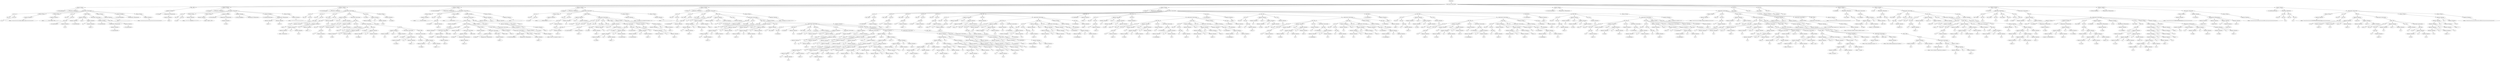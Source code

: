 digraph G{Node0[label="Raiz | Raiz"];
Node1[label="Instrucciones | Instrucciones"];
Node0->Node1;
Node2[label="SMetodo | SMetodo"];
Node1->Node2;
Node3[label="id | FactorialIterativo"];
Node2->Node3;
Node4[label="FParametros | FParametros"];
Node2->Node4;
Node5[label="Var | Var"];
Node4->Node5;
Node6[label="Tipo | Int"];
Node5->Node6;
Node7[label="Dec | Dec"];
Node5->Node7;
Node8[label="id | n2"];
Node7->Node8;
Node9[label="Instrucciones | Instrucciones"];
Node2->Node9;
Node10[label="FPrintln | FPrintln"];
Node9->Node10;
Node11[label="Expresion | Expresion"];
Node10->Node11;
Node12[label="cadena | \"==============Para Calificar Ciclos=============\""];
Node11->Node12;
Node13[label="FPrintln | FPrintln"];
Node9->Node13;
Node14[label="Expresion | Expresion"];
Node13->Node14;
Node15[label="cadena | \"----------------CICLO WHILE Y FOR---------------\""];
Node14->Node15;
Node16[label="Var | Var"];
Node9->Node16;
Node17[label="Tipo | Int"];
Node16->Node17;
Node18[label="Dec | Dec"];
Node16->Node18;
Node19[label="Asig | Asig"];
Node18->Node19;
Node20[label="id | numeroFactorial"];
Node19->Node20;
Node21[label="Expresion | Expresion"];
Node19->Node21;
Node22[label="id | n2"];
Node21->Node22;
Node23[label="SWhile | SWhile"];
Node9->Node23;
Node24[label="Expresion | Expresion"];
Node23->Node24;
Node25[label="Expresion | Expresion"];
Node24->Node25;
Node26[label="id | numeroFactorial"];
Node25->Node26;
Node27[label="op_rel | >"];
Node24->Node27;
Node28[label="Expresion | Expresion"];
Node24->Node28;
Node29[label="op | -"];
Node28->Node29;
Node30[label="Expresion | Expresion"];
Node28->Node30;
Node31[label="entero | 1"];
Node30->Node31;
Node32[label="Instrucciones | Instrucciones"];
Node23->Node32;
Node33[label="SLlamada | SLlamada"];
Node32->Node33;
Node34[label="id | mostrarFactorial"];
Node33->Node34;
Node35[label="FParametrosLL | FParametrosLL"];
Node33->Node35;
Node36[label="Expresion | Expresion"];
Node35->Node36;
Node37[label="id | numeroFactorial"];
Node36->Node37;
Node38[label="Decr | Decr"];
Node32->Node38;
Node39[label="Expresion | Expresion"];
Node38->Node39;
Node40[label="id | numeroFactorial"];
Node39->Node40;
Node41[label="FPrintln | FPrintln"];
Node9->Node41;
Node42[label="Expresion | Expresion"];
Node41->Node42;
Node43[label="cadena | \"------------------------------------------------\""];
Node42->Node43;
Node44[label="SLlamada | SLlamada"];
Node9->Node44;
Node45[label="id | SentenciasAnidadas"];
Node44->Node45;
Node46[label="FParametrosLL | FParametrosLL"];
Node44->Node46;
Node47[label="FPrintln | FPrintln"];
Node9->Node47;
Node48[label="Expresion | Expresion"];
Node47->Node48;
Node49[label="cadena | \"======================================\""];
Node48->Node49;
Node50[label="FRun | FRun"];
Node1->Node50;
Node51[label="SLlamada | SLlamada"];
Node50->Node51;
Node52[label="id | Principal"];
Node51->Node52;
Node53[label="FParametrosLL | FParametrosLL"];
Node51->Node53;
Node54[label="Expresion | Expresion"];
Node53->Node54;
Node55[label="entero | 7"];
Node54->Node55;
Node56[label="SMetodo | SMetodo"];
Node1->Node56;
Node57[label="id | Principal"];
Node56->Node57;
Node58[label="FParametros | FParametros"];
Node56->Node58;
Node59[label="Var | Var"];
Node58->Node59;
Node60[label="Tipo | Int"];
Node59->Node60;
Node61[label="Dec | Dec"];
Node59->Node61;
Node62[label="id | start"];
Node61->Node62;
Node63[label="Instrucciones | Instrucciones"];
Node56->Node63;
Node64[label="FPrintln | FPrintln"];
Node63->Node64;
Node65[label="Expresion | Expresion"];
Node64->Node65;
Node66[label="cadena | \"***************ARCHIVO 2**************\""];
Node65->Node66;
Node67[label="FPrintln | FPrintln"];
Node63->Node67;
Node68[label="Expresion | Expresion"];
Node67->Node68;
Node69[label="cadena | \"VALOR: 15 PTS\""];
Node68->Node69;
Node70[label="SLlamada | SLlamada"];
Node63->Node70;
Node71[label="id | FactorialIterativo"];
Node70->Node71;
Node72[label="FParametrosLL | FParametrosLL"];
Node70->Node72;
Node73[label="Expresion | Expresion"];
Node72->Node73;
Node74[label="id | start"];
Node73->Node74;
Node75[label="SLlamada | SLlamada"];
Node63->Node75;
Node76[label="id | RecursividadBasica"];
Node75->Node76;
Node77[label="FParametrosLL | FParametrosLL"];
Node75->Node77;
Node78[label="SLlamada | SLlamada"];
Node63->Node78;
Node79[label="id | multiPlicacionPorSumas"];
Node78->Node79;
Node80[label="FParametrosLL | FParametrosLL"];
Node78->Node80;
Node81[label="Expresion | Expresion"];
Node80->Node81;
Node82[label="entero | 7"];
Node81->Node82;
Node83[label="Expresion | Expresion"];
Node80->Node83;
Node84[label="entero | 9"];
Node83->Node84;
Node85[label="FPrintln | FPrintln"];
Node63->Node85;
Node86[label="Expresion | Expresion"];
Node85->Node86;
Node87[label="cadena | \"**************************************\""];
Node86->Node87;
Node88[label="SMetodo | SMetodo"];
Node1->Node88;
Node89[label="id | mostrarFactorial"];
Node88->Node89;
Node90[label="FParametros | FParametros"];
Node88->Node90;
Node91[label="Var | Var"];
Node90->Node91;
Node92[label="Tipo | Int"];
Node91->Node92;
Node93[label="Dec | Dec"];
Node91->Node93;
Node94[label="id | n2"];
Node93->Node94;
Node95[label="Instrucciones | Instrucciones"];
Node88->Node95;
Node96[label="Var | Var"];
Node95->Node96;
Node97[label="Tipo | Int"];
Node96->Node97;
Node98[label="Dec | Dec"];
Node96->Node98;
Node99[label="Asig | Asig"];
Node98->Node99;
Node100[label="id | fact"];
Node99->Node100;
Node101[label="Expresion | Expresion"];
Node99->Node101;
Node102[label="entero | 1"];
Node101->Node102;
Node103[label="Var | Var"];
Node95->Node103;
Node104[label="Tipo | String"];
Node103->Node104;
Node105[label="Dec | Dec"];
Node103->Node105;
Node106[label="Asig | Asig"];
Node105->Node106;
Node107[label="id | cadena1"];
Node106->Node107;
Node108[label="Expresion | Expresion"];
Node106->Node108;
Node109[label="Expresion | Expresion"];
Node108->Node109;
Node110[label="Expresion | Expresion"];
Node109->Node110;
Node111[label="cadena | \"El factorial de: \""];
Node110->Node111;
Node112[label="op | +"];
Node109->Node112;
Node113[label="Expresion | Expresion"];
Node109->Node113;
Node114[label="id | n2"];
Node113->Node114;
Node115[label="op | +"];
Node108->Node115;
Node116[label="Expresion | Expresion"];
Node108->Node116;
Node117[label="cadena | \" = \""];
Node116->Node117;
Node118[label="CIf | CIf"];
Node95->Node118;
Node119[label="Expresion | Expresion"];
Node118->Node119;
Node120[label="Expresion | Expresion"];
Node119->Node120;
Node121[label="id | n2"];
Node120->Node121;
Node122[label="op_rel | !="];
Node119->Node122;
Node123[label="Expresion | Expresion"];
Node119->Node123;
Node124[label="entero | 0"];
Node123->Node124;
Node125[label="Instrucciones | Instrucciones"];
Node118->Node125;
Node126[label="SFor | SFor"];
Node125->Node126;
Node127[label="Var | Var"];
Node126->Node127;
Node128[label="Tipo | Int"];
Node127->Node128;
Node129[label="Dec | Dec"];
Node127->Node129;
Node130[label="Asig | Asig"];
Node129->Node130;
Node131[label="id | i"];
Node130->Node131;
Node132[label="Expresion | Expresion"];
Node130->Node132;
Node133[label="id | n2"];
Node132->Node133;
Node134[label="Expresion | Expresion"];
Node126->Node134;
Node135[label="Expresion | Expresion"];
Node134->Node135;
Node136[label="id | i"];
Node135->Node136;
Node137[label="op_rel | >"];
Node134->Node137;
Node138[label="Expresion | Expresion"];
Node134->Node138;
Node139[label="entero | 0"];
Node138->Node139;
Node140[label="Decr | Decr"];
Node126->Node140;
Node141[label="Expresion | Expresion"];
Node140->Node141;
Node142[label="id | i"];
Node141->Node142;
Node143[label="Instrucciones | Instrucciones"];
Node126->Node143;
Node144[label="Asig | Asig"];
Node143->Node144;
Node145[label="id | fact"];
Node144->Node145;
Node146[label="Expresion | Expresion"];
Node144->Node146;
Node147[label="Expresion | Expresion"];
Node146->Node147;
Node148[label="id | fact"];
Node147->Node148;
Node149[label="op | *"];
Node146->Node149;
Node150[label="Expresion | Expresion"];
Node146->Node150;
Node151[label="id | i"];
Node150->Node151;
Node152[label="Asig | Asig"];
Node143->Node152;
Node153[label="id | cadena1"];
Node152->Node153;
Node154[label="Expresion | Expresion"];
Node152->Node154;
Node155[label="Expresion | Expresion"];
Node154->Node155;
Node156[label="id | cadena1"];
Node155->Node156;
Node157[label="op | +"];
Node154->Node157;
Node158[label="Expresion | Expresion"];
Node154->Node158;
Node159[label="id | i"];
Node158->Node159;
Node160[label="CIf | CIf"];
Node143->Node160;
Node161[label="Expresion | Expresion"];
Node160->Node161;
Node162[label="Expresion | Expresion"];
Node161->Node162;
Node163[label="id | i"];
Node162->Node163;
Node164[label="op_rel | >"];
Node161->Node164;
Node165[label="Expresion | Expresion"];
Node161->Node165;
Node166[label="entero | 1"];
Node165->Node166;
Node167[label="Instrucciones | Instrucciones"];
Node160->Node167;
Node168[label="Asig | Asig"];
Node167->Node168;
Node169[label="id | cadena1"];
Node168->Node169;
Node170[label="Expresion | Expresion"];
Node168->Node170;
Node171[label="Expresion | Expresion"];
Node170->Node171;
Node172[label="id | cadena1"];
Node171->Node172;
Node173[label="op | +"];
Node170->Node173;
Node174[label="Expresion | Expresion"];
Node170->Node174;
Node175[label="cadena | \" * \""];
Node174->Node175;
Node176[label="CElse | CElse"];
Node160->Node176;
Node177[label="Instrucciones | Instrucciones"];
Node176->Node177;
Node178[label="Asig | Asig"];
Node177->Node178;
Node179[label="id | cadena1"];
Node178->Node179;
Node180[label="Expresion | Expresion"];
Node178->Node180;
Node181[label="Expresion | Expresion"];
Node180->Node181;
Node182[label="id | cadena1"];
Node181->Node182;
Node183[label="op | +"];
Node180->Node183;
Node184[label="Expresion | Expresion"];
Node180->Node184;
Node185[label="cadena | \" = \""];
Node184->Node185;
Node186[label="Asig | Asig"];
Node95->Node186;
Node187[label="id | cadena1"];
Node186->Node187;
Node188[label="Expresion | Expresion"];
Node186->Node188;
Node189[label="Expresion | Expresion"];
Node188->Node189;
Node190[label="id | cadena1"];
Node189->Node190;
Node191[label="op | +"];
Node188->Node191;
Node192[label="Expresion | Expresion"];
Node188->Node192;
Node193[label="id | fact"];
Node192->Node193;
Node194[label="FPrintln | FPrintln"];
Node95->Node194;
Node195[label="Expresion | Expresion"];
Node194->Node195;
Node196[label="id | cadena1"];
Node195->Node196;
Node197[label="SMetodo | SMetodo"];
Node1->Node197;
Node198[label="id | SentenciasAnidadas"];
Node197->Node198;
Node199[label="FParametrosLL | FParametrosLL"];
Node197->Node199;
Node200[label="Instrucciones | Instrucciones"];
Node197->Node200;
Node201[label="FPrintln | FPrintln"];
Node200->Node201;
Node202[label="Expresion | Expresion"];
Node201->Node202;
Node203[label="cadena | \"-----------------CICLO DO WHILE-----------------\""];
Node202->Node203;
Node204[label="Var | Var"];
Node200->Node204;
Node205[label="Tipo | Int"];
Node204->Node205;
Node206[label="Dec | Dec"];
Node204->Node206;
Node207[label="Asig | Asig"];
Node206->Node207;
Node208[label="id | numero1"];
Node207->Node208;
Node209[label="Expresion | Expresion"];
Node207->Node209;
Node210[label="entero | 0"];
Node209->Node210;
Node211[label="FPrintln | FPrintln"];
Node200->Node211;
Node212[label="Expresion | Expresion"];
Node211->Node212;
Node213[label="cadena | \"-------------------SWITCH CASE------------------\""];
Node212->Node213;
Node214[label="SDoWhile | SDoWhile"];
Node200->Node214;
Node215[label="Instrucciones | Instrucciones"];
Node214->Node215;
Node216[label="CSwitch | CSwitch"];
Node215->Node216;
Node217[label="Expresion | Expresion"];
Node216->Node217;
Node218[label="id | numero1"];
Node217->Node218;
Node219[label="ListCase | ListCase"];
Node216->Node219;
Node220[label="SCase | SCase"];
Node219->Node220;
Node221[label="Expresion | Expresion"];
Node220->Node221;
Node222[label="entero | 0"];
Node221->Node222;
Node223[label="Instrucciones | Instrucciones"];
Node220->Node223;
Node224[label="SLlamada | SLlamada"];
Node223->Node224;
Node225[label="id | figura0"];
Node224->Node225;
Node226[label="FParametrosLL | FParametrosLL"];
Node224->Node226;
Node227[label="Expresion | Expresion"];
Node226->Node227;
Node228[label="entero | 8"];
Node227->Node228;
Node229[label="Break | break"];
Node223->Node229;
Node230[label="SCase | SCase"];
Node219->Node230;
Node231[label="Expresion | Expresion"];
Node230->Node231;
Node232[label="entero | 1"];
Node231->Node232;
Node233[label="Instrucciones | Instrucciones"];
Node230->Node233;
Node234[label="SLlamada | SLlamada"];
Node233->Node234;
Node235[label="id | figura1"];
Node234->Node235;
Node236[label="FParametrosLL | FParametrosLL"];
Node234->Node236;
Node237[label="Expresion | Expresion"];
Node236->Node237;
Node238[label="entero | 10"];
Node237->Node238;
Node239[label="Break | break"];
Node233->Node239;
Node240[label="SCase | SCase"];
Node219->Node240;
Node241[label="Expresion | Expresion"];
Node240->Node241;
Node242[label="entero | 2"];
Node241->Node242;
Node243[label="Instrucciones | Instrucciones"];
Node240->Node243;
Node244[label="SLlamada | SLlamada"];
Node243->Node244;
Node245[label="id | figura2"];
Node244->Node245;
Node246[label="FParametrosLL | FParametrosLL"];
Node244->Node246;
Node247[label="FPrint | FPrint"];
Node243->Node247;
Node248[label="Expresion | Expresion"];
Node247->Node248;
Node249[label="cadena | \"\""];
Node248->Node249;
Node250[label="Break | break"];
Node243->Node250;
Node251[label="SCase | SCase"];
Node219->Node251;
Node252[label="Expresion | Expresion"];
Node251->Node252;
Node253[label="entero | 3"];
Node252->Node253;
Node254[label="Instrucciones | Instrucciones"];
Node251->Node254;
Node255[label="SLlamada | SLlamada"];
Node254->Node255;
Node256[label="id | ciclosContinueBreak"];
Node255->Node256;
Node257[label="FParametrosLL | FParametrosLL"];
Node255->Node257;
Node258[label="FPrint | FPrint"];
Node254->Node258;
Node259[label="Expresion | Expresion"];
Node258->Node259;
Node260[label="cadena | \"\""];
Node259->Node260;
Node261[label="Break | break"];
Node254->Node261;
Node262[label="SDefault | SDefault"];
Node216->Node262;
Node263[label="Instrucciones | Instrucciones"];
Node262->Node263;
Node264[label="FPrintln | FPrintln"];
Node263->Node264;
Node265[label="Expresion | Expresion"];
Node264->Node265;
Node266[label="cadena | \"Esto se va a imprimir 2 veces :3\""];
Node265->Node266;
Node267[label="Asig | Asig"];
Node215->Node267;
Node268[label="id | numero1"];
Node267->Node268;
Node269[label="Expresion | Expresion"];
Node267->Node269;
Node270[label="Expresion | Expresion"];
Node269->Node270;
Node271[label="id | numero1"];
Node270->Node271;
Node272[label="op | +"];
Node269->Node272;
Node273[label="Expresion | Expresion"];
Node269->Node273;
Node274[label="entero | 1"];
Node273->Node274;
Node275[label="Expresion | Expresion"];
Node214->Node275;
Node276[label="Expresion | Expresion"];
Node275->Node276;
Node277[label="id | numero1"];
Node276->Node277;
Node278[label="op_rel | <"];
Node275->Node278;
Node279[label="Expresion | Expresion"];
Node275->Node279;
Node280[label="entero | 6"];
Node279->Node280;
Node281[label="FPrintln | FPrintln"];
Node200->Node281;
Node282[label="Expresion | Expresion"];
Node281->Node282;
Node283[label="cadena | \"------------------------------------------------\""];
Node282->Node283;
Node284[label="SMetodo | SMetodo"];
Node1->Node284;
Node285[label="id | figura0"];
Node284->Node285;
Node286[label="FParametros | FParametros"];
Node284->Node286;
Node287[label="Var | Var"];
Node286->Node287;
Node288[label="Tipo | Int"];
Node287->Node288;
Node289[label="Dec | Dec"];
Node287->Node289;
Node290[label="id | numero"];
Node289->Node290;
Node291[label="Instrucciones | Instrucciones"];
Node284->Node291;
Node292[label="FPrintln | FPrintln"];
Node291->Node292;
Node293[label="Expresion | Expresion"];
Node292->Node293;
Node294[label="cadena | \"-----------------WHILE ANIDADO------------------\""];
Node293->Node294;
Node295[label="Var | Var"];
Node291->Node295;
Node296[label="Tipo | Int"];
Node295->Node296;
Node297[label="Dec | Dec"];
Node295->Node297;
Node298[label="Asig | Asig"];
Node297->Node298;
Node299[label="id | i"];
Node298->Node299;
Node300[label="Expresion | Expresion"];
Node298->Node300;
Node301[label="entero | 0"];
Node300->Node301;
Node302[label="SWhile | SWhile"];
Node291->Node302;
Node303[label="Expresion | Expresion"];
Node302->Node303;
Node304[label="Expresion | Expresion"];
Node303->Node304;
Node305[label="id | i"];
Node304->Node305;
Node306[label="op_rel | <"];
Node303->Node306;
Node307[label="Expresion | Expresion"];
Node303->Node307;
Node308[label="id | numero"];
Node307->Node308;
Node309[label="Instrucciones | Instrucciones"];
Node302->Node309;
Node310[label="Var | Var"];
Node309->Node310;
Node311[label="Tipo | Int"];
Node310->Node311;
Node312[label="Dec | Dec"];
Node310->Node312;
Node313[label="Asig | Asig"];
Node312->Node313;
Node314[label="id | j"];
Node313->Node314;
Node315[label="Expresion | Expresion"];
Node313->Node315;
Node316[label="entero | 0"];
Node315->Node316;
Node317[label="Var | Var"];
Node309->Node317;
Node318[label="Tipo | Int"];
Node317->Node318;
Node319[label="Dec | Dec"];
Node317->Node319;
Node320[label="Asig | Asig"];
Node319->Node320;
Node321[label="id | numeroMostrar"];
Node320->Node321;
Node322[label="Expresion | Expresion"];
Node320->Node322;
Node323[label="entero | 1"];
Node322->Node323;
Node324[label="Var | Var"];
Node309->Node324;
Node325[label="Tipo | String"];
Node324->Node325;
Node326[label="Dec | Dec"];
Node324->Node326;
Node327[label="Asig | Asig"];
Node326->Node327;
Node328[label="id | unaFila"];
Node327->Node328;
Node329[label="Expresion | Expresion"];
Node327->Node329;
Node330[label="cadena | \"\""];
Node329->Node330;
Node331[label="SWhile | SWhile"];
Node309->Node331;
Node332[label="Expresion | Expresion"];
Node331->Node332;
Node333[label="Expresion | Expresion"];
Node332->Node333;
Node334[label="id | j"];
Node333->Node334;
Node335[label="op_rel | <="];
Node332->Node335;
Node336[label="Expresion | Expresion"];
Node332->Node336;
Node337[label="id | i"];
Node336->Node337;
Node338[label="Instrucciones | Instrucciones"];
Node331->Node338;
Node339[label="Asig | Asig"];
Node338->Node339;
Node340[label="id | unaFila"];
Node339->Node340;
Node341[label="Expresion | Expresion"];
Node339->Node341;
Node342[label="Expresion | Expresion"];
Node341->Node342;
Node343[label="Expresion | Expresion"];
Node342->Node343;
Node344[label="id | unaFila"];
Node343->Node344;
Node345[label="op | +"];
Node342->Node345;
Node346[label="Expresion | Expresion"];
Node342->Node346;
Node347[label="cadena | \" \""];
Node346->Node347;
Node348[label="op | +"];
Node341->Node348;
Node349[label="Expresion | Expresion"];
Node341->Node349;
Node350[label="id | numeroMostrar"];
Node349->Node350;
Node351[label="Asig | Asig"];
Node338->Node351;
Node352[label="id | numeroMostrar"];
Node351->Node352;
Node353[label="Expresion | Expresion"];
Node351->Node353;
Node354[label="Expresion | Expresion"];
Node353->Node354;
Node355[label="id | numeroMostrar"];
Node354->Node355;
Node356[label="op | +"];
Node353->Node356;
Node357[label="Expresion | Expresion"];
Node353->Node357;
Node358[label="entero | 1"];
Node357->Node358;
Node359[label="Asig | Asig"];
Node338->Node359;
Node360[label="id | j"];
Node359->Node360;
Node361[label="Expresion | Expresion"];
Node359->Node361;
Node362[label="Expresion | Expresion"];
Node361->Node362;
Node363[label="id | j"];
Node362->Node363;
Node364[label="op | +"];
Node361->Node364;
Node365[label="Expresion | Expresion"];
Node361->Node365;
Node366[label="entero | 1"];
Node365->Node366;
Node367[label="FPrintln | FPrintln"];
Node309->Node367;
Node368[label="Expresion | Expresion"];
Node367->Node368;
Node369[label="id | unaFila"];
Node368->Node369;
Node370[label="Asig | Asig"];
Node309->Node370;
Node371[label="id | i"];
Node370->Node371;
Node372[label="Expresion | Expresion"];
Node370->Node372;
Node373[label="Expresion | Expresion"];
Node372->Node373;
Node374[label="id | i"];
Node373->Node374;
Node375[label="op | +"];
Node372->Node375;
Node376[label="Expresion | Expresion"];
Node372->Node376;
Node377[label="entero | 1"];
Node376->Node377;
Node378[label="FPrintln | FPrintln"];
Node291->Node378;
Node379[label="Expresion | Expresion"];
Node378->Node379;
Node380[label="cadena | \"Si la figura es un triangulo de numeros + 5 :3\""];
Node379->Node380;
Node381[label="FPrintln | FPrintln"];
Node291->Node381;
Node382[label="Expresion | Expresion"];
Node381->Node382;
Node383[label="cadena | \"------------------------------------------------\""];
Node382->Node383;
Node384[label="SMetodo | SMetodo"];
Node1->Node384;
Node385[label="id | figura1"];
Node384->Node385;
Node386[label="FParametros | FParametros"];
Node384->Node386;
Node387[label="Var | Var"];
Node386->Node387;
Node388[label="Tipo | Int"];
Node387->Node388;
Node389[label="Dec | Dec"];
Node387->Node389;
Node390[label="id | n"];
Node389->Node390;
Node391[label="Instrucciones | Instrucciones"];
Node384->Node391;
Node392[label="Var | Var"];
Node391->Node392;
Node393[label="Tipo | String"];
Node392->Node393;
Node394[label="Dec | Dec"];
Node392->Node394;
Node395[label="Asig | Asig"];
Node394->Node395;
Node396[label="id | cadenaFigura"];
Node395->Node396;
Node397[label="Expresion | Expresion"];
Node395->Node397;
Node398[label="cadena | \"\""];
Node397->Node398;
Node399[label="Var | Var"];
Node391->Node399;
Node400[label="Tipo | Double"];
Node399->Node400;
Node401[label="Dec | Dec"];
Node399->Node401;
Node402[label="id | i"];
Node401->Node402;
Node403[label="SFor | SFor"];
Node391->Node403;
Node404[label="Asig | Asig"];
Node403->Node404;
Node405[label="id | i"];
Node404->Node405;
Node406[label="Expresion | Expresion"];
Node404->Node406;
Node407[label="Expresion | Expresion"];
Node406->Node407;
Node408[label="Expresion | Expresion"];
Node407->Node408;
Node409[label="op | -"];
Node408->Node409;
Node410[label="Expresion | Expresion"];
Node408->Node410;
Node411[label="entero | 3"];
Node410->Node411;
Node412[label="op | *"];
Node407->Node412;
Node413[label="Expresion | Expresion"];
Node407->Node413;
Node414[label="id | n"];
Node413->Node414;
Node415[label="op | /"];
Node406->Node415;
Node416[label="Expresion | Expresion"];
Node406->Node416;
Node417[label="entero | 2"];
Node416->Node417;
Node418[label="Expresion | Expresion"];
Node403->Node418;
Node419[label="Expresion | Expresion"];
Node418->Node419;
Node420[label="id | i"];
Node419->Node420;
Node421[label="op_rel | <="];
Node418->Node421;
Node422[label="Expresion | Expresion"];
Node418->Node422;
Node423[label="id | n"];
Node422->Node423;
Node424[label="Incr | Incr"];
Node403->Node424;
Node425[label="Expresion | Expresion"];
Node424->Node425;
Node426[label="id | i"];
Node425->Node426;
Node427[label="Instrucciones | Instrucciones"];
Node403->Node427;
Node428[label="Asig | Asig"];
Node427->Node428;
Node429[label="id | cadenaFigura"];
Node428->Node429;
Node430[label="Expresion | Expresion"];
Node428->Node430;
Node431[label="cadena | \"\""];
Node430->Node431;
Node432[label="Var | Var"];
Node427->Node432;
Node433[label="Tipo | Double"];
Node432->Node433;
Node434[label="Dec | Dec"];
Node432->Node434;
Node435[label="id | j"];
Node434->Node435;
Node436[label="SFor | SFor"];
Node427->Node436;
Node437[label="Asig | Asig"];
Node436->Node437;
Node438[label="id | j"];
Node437->Node438;
Node439[label="Expresion | Expresion"];
Node437->Node439;
Node440[label="Expresion | Expresion"];
Node439->Node440;
Node441[label="Expresion | Expresion"];
Node440->Node441;
Node442[label="op | -"];
Node441->Node442;
Node443[label="Expresion | Expresion"];
Node441->Node443;
Node444[label="entero | 3"];
Node443->Node444;
Node445[label="op | *"];
Node440->Node445;
Node446[label="Expresion | Expresion"];
Node440->Node446;
Node447[label="id | n"];
Node446->Node447;
Node448[label="op | /"];
Node439->Node448;
Node449[label="Expresion | Expresion"];
Node439->Node449;
Node450[label="entero | 2"];
Node449->Node450;
Node451[label="Expresion | Expresion"];
Node436->Node451;
Node452[label="Expresion | Expresion"];
Node451->Node452;
Node453[label="id | j"];
Node452->Node453;
Node454[label="op_rel | <="];
Node451->Node454;
Node455[label="Expresion | Expresion"];
Node451->Node455;
Node456[label="Expresion | Expresion"];
Node455->Node456;
Node457[label="Expresion | Expresion"];
Node456->Node457;
Node458[label="entero | 3"];
Node457->Node458;
Node459[label="op | *"];
Node456->Node459;
Node460[label="Expresion | Expresion"];
Node456->Node460;
Node461[label="id | n"];
Node460->Node461;
Node462[label="op | /"];
Node455->Node462;
Node463[label="Expresion | Expresion"];
Node455->Node463;
Node464[label="entero | 2"];
Node463->Node464;
Node465[label="Incr | Incr"];
Node436->Node465;
Node466[label="Expresion | Expresion"];
Node465->Node466;
Node467[label="id | j"];
Node466->Node467;
Node468[label="Instrucciones | Instrucciones"];
Node436->Node468;
Node469[label="Var | Var"];
Node468->Node469;
Node470[label="Tipo | Double"];
Node469->Node470;
Node471[label="Dec | Dec"];
Node469->Node471;
Node472[label="id | absolutoi"];
Node471->Node472;
Node473[label="Asig | Asig"];
Node468->Node473;
Node474[label="id | absolutoi"];
Node473->Node474;
Node475[label="Expresion | Expresion"];
Node473->Node475;
Node476[label="id | i"];
Node475->Node476;
Node477[label="Var | Var"];
Node468->Node477;
Node478[label="Tipo | Double"];
Node477->Node478;
Node479[label="Dec | Dec"];
Node477->Node479;
Node480[label="id | absolutoj"];
Node479->Node480;
Node481[label="Asig | Asig"];
Node468->Node481;
Node482[label="id | absolutoj"];
Node481->Node482;
Node483[label="Expresion | Expresion"];
Node481->Node483;
Node484[label="id | j"];
Node483->Node484;
Node485[label="CIf | CIf"];
Node468->Node485;
Node486[label="Expresion | Expresion"];
Node485->Node486;
Node487[label="Expresion | Expresion"];
Node486->Node487;
Node488[label="id | i"];
Node487->Node488;
Node489[label="op_rel | <"];
Node486->Node489;
Node490[label="Expresion | Expresion"];
Node486->Node490;
Node491[label="entero | 0"];
Node490->Node491;
Node492[label="Instrucciones | Instrucciones"];
Node485->Node492;
Node493[label="Asig | Asig"];
Node492->Node493;
Node494[label="id | absolutoi"];
Node493->Node494;
Node495[label="Expresion | Expresion"];
Node493->Node495;
Node496[label="Expresion | Expresion"];
Node495->Node496;
Node497[label="id | i"];
Node496->Node497;
Node498[label="op | *"];
Node495->Node498;
Node499[label="Expresion | Expresion"];
Node495->Node499;
Node500[label="op | -"];
Node499->Node500;
Node501[label="Expresion | Expresion"];
Node499->Node501;
Node502[label="entero | 1"];
Node501->Node502;
Node503[label="CIf | CIf"];
Node468->Node503;
Node504[label="Expresion | Expresion"];
Node503->Node504;
Node505[label="Expresion | Expresion"];
Node504->Node505;
Node506[label="id | j"];
Node505->Node506;
Node507[label="op_rel | <"];
Node504->Node507;
Node508[label="Expresion | Expresion"];
Node504->Node508;
Node509[label="entero | 0"];
Node508->Node509;
Node510[label="Instrucciones | Instrucciones"];
Node503->Node510;
Node511[label="Asig | Asig"];
Node510->Node511;
Node512[label="id | absolutoj"];
Node511->Node512;
Node513[label="Expresion | Expresion"];
Node511->Node513;
Node514[label="Expresion | Expresion"];
Node513->Node514;
Node515[label="id | j"];
Node514->Node515;
Node516[label="op | *"];
Node513->Node516;
Node517[label="Expresion | Expresion"];
Node513->Node517;
Node518[label="op | -"];
Node517->Node518;
Node519[label="Expresion | Expresion"];
Node517->Node519;
Node520[label="entero | 1"];
Node519->Node520;
Node521[label="CIf | CIf"];
Node468->Node521;
Node522[label="Expresion | Expresion"];
Node521->Node522;
Node523[label="Expresion | Expresion"];
Node522->Node523;
Node524[label="Expresion | Expresion"];
Node523->Node524;
Node525[label="Expresion | Expresion"];
Node524->Node525;
Node526[label="Expresion | Expresion"];
Node525->Node526;
Node527[label="id | absolutoi"];
Node526->Node527;
Node528[label="op | +"];
Node525->Node528;
Node529[label="Expresion | Expresion"];
Node525->Node529;
Node530[label="id | absolutoj"];
Node529->Node530;
Node531[label="op_rel | <"];
Node524->Node531;
Node532[label="Expresion | Expresion"];
Node524->Node532;
Node533[label="id | n"];
Node532->Node533;
Node534[label="op_log | ||"];
Node523->Node534;
Node535[label="Expresion | Expresion"];
Node523->Node535;
Node536[label="Expresion | Expresion"];
Node535->Node536;
Node537[label="Expresion | Expresion"];
Node536->Node537;
Node538[label="Expresion | Expresion"];
Node537->Node538;
Node539[label="Expresion | Expresion"];
Node538->Node539;
Node540[label="Expresion | Expresion"];
Node539->Node540;
Node541[label="op | -"];
Node540->Node541;
Node542[label="Expresion | Expresion"];
Node540->Node542;
Node543[label="id | n"];
Node542->Node543;
Node544[label="op | /"];
Node539->Node544;
Node545[label="Expresion | Expresion"];
Node539->Node545;
Node546[label="entero | 2"];
Node545->Node546;
Node547[label="op | -"];
Node538->Node547;
Node548[label="Expresion | Expresion"];
Node538->Node548;
Node549[label="id | i"];
Node548->Node549;
Node550[label="op | *"];
Node537->Node550;
Node551[label="Expresion | Expresion"];
Node537->Node551;
Node552[label="Expresion | Expresion"];
Node551->Node552;
Node553[label="Expresion | Expresion"];
Node552->Node553;
Node554[label="op | -"];
Node553->Node554;
Node555[label="Expresion | Expresion"];
Node553->Node555;
Node556[label="id | n"];
Node555->Node556;
Node557[label="op | /"];
Node552->Node557;
Node558[label="Expresion | Expresion"];
Node552->Node558;
Node559[label="entero | 2"];
Node558->Node559;
Node560[label="op | -"];
Node551->Node560;
Node561[label="Expresion | Expresion"];
Node551->Node561;
Node562[label="id | i"];
Node561->Node562;
Node563[label="op | +"];
Node536->Node563;
Node564[label="Expresion | Expresion"];
Node536->Node564;
Node565[label="Expresion | Expresion"];
Node564->Node565;
Node566[label="Expresion | Expresion"];
Node565->Node566;
Node567[label="Expresion | Expresion"];
Node566->Node567;
Node568[label="id | n"];
Node567->Node568;
Node569[label="op | /"];
Node566->Node569;
Node570[label="Expresion | Expresion"];
Node566->Node570;
Node571[label="entero | 2"];
Node570->Node571;
Node572[label="op | -"];
Node565->Node572;
Node573[label="Expresion | Expresion"];
Node565->Node573;
Node574[label="id | j"];
Node573->Node574;
Node575[label="op | *"];
Node564->Node575;
Node576[label="Expresion | Expresion"];
Node564->Node576;
Node577[label="Expresion | Expresion"];
Node576->Node577;
Node578[label="Expresion | Expresion"];
Node577->Node578;
Node579[label="id | n"];
Node578->Node579;
Node580[label="op | /"];
Node577->Node580;
Node581[label="Expresion | Expresion"];
Node577->Node581;
Node582[label="entero | 2"];
Node581->Node582;
Node583[label="op | -"];
Node576->Node583;
Node584[label="Expresion | Expresion"];
Node576->Node584;
Node585[label="id | j"];
Node584->Node585;
Node586[label="op_rel | <="];
Node535->Node586;
Node587[label="Expresion | Expresion"];
Node535->Node587;
Node588[label="Expresion | Expresion"];
Node587->Node588;
Node589[label="Expresion | Expresion"];
Node588->Node589;
Node590[label="id | n"];
Node589->Node590;
Node591[label="op | *"];
Node588->Node591;
Node592[label="Expresion | Expresion"];
Node588->Node592;
Node593[label="id | n"];
Node592->Node593;
Node594[label="op | /"];
Node587->Node594;
Node595[label="Expresion | Expresion"];
Node587->Node595;
Node596[label="entero | 2"];
Node595->Node596;
Node597[label="op_log | ||"];
Node522->Node597;
Node598[label="Expresion | Expresion"];
Node522->Node598;
Node599[label="Expresion | Expresion"];
Node598->Node599;
Node600[label="Expresion | Expresion"];
Node599->Node600;
Node601[label="Expresion | Expresion"];
Node600->Node601;
Node602[label="Expresion | Expresion"];
Node601->Node602;
Node603[label="Expresion | Expresion"];
Node602->Node603;
Node604[label="op | -"];
Node603->Node604;
Node605[label="Expresion | Expresion"];
Node603->Node605;
Node606[label="id | n"];
Node605->Node606;
Node607[label="op | /"];
Node602->Node607;
Node608[label="Expresion | Expresion"];
Node602->Node608;
Node609[label="entero | 2"];
Node608->Node609;
Node610[label="op | -"];
Node601->Node610;
Node611[label="Expresion | Expresion"];
Node601->Node611;
Node612[label="id | i"];
Node611->Node612;
Node613[label="op | *"];
Node600->Node613;
Node614[label="Expresion | Expresion"];
Node600->Node614;
Node615[label="Expresion | Expresion"];
Node614->Node615;
Node616[label="Expresion | Expresion"];
Node615->Node616;
Node617[label="op | -"];
Node616->Node617;
Node618[label="Expresion | Expresion"];
Node616->Node618;
Node619[label="id | n"];
Node618->Node619;
Node620[label="op | /"];
Node615->Node620;
Node621[label="Expresion | Expresion"];
Node615->Node621;
Node622[label="entero | 2"];
Node621->Node622;
Node623[label="op | -"];
Node614->Node623;
Node624[label="Expresion | Expresion"];
Node614->Node624;
Node625[label="id | i"];
Node624->Node625;
Node626[label="op | +"];
Node599->Node626;
Node627[label="Expresion | Expresion"];
Node599->Node627;
Node628[label="Expresion | Expresion"];
Node627->Node628;
Node629[label="Expresion | Expresion"];
Node628->Node629;
Node630[label="Expresion | Expresion"];
Node629->Node630;
Node631[label="op | -"];
Node630->Node631;
Node632[label="Expresion | Expresion"];
Node630->Node632;
Node633[label="id | n"];
Node632->Node633;
Node634[label="op | /"];
Node629->Node634;
Node635[label="Expresion | Expresion"];
Node629->Node635;
Node636[label="entero | 2"];
Node635->Node636;
Node637[label="op | -"];
Node628->Node637;
Node638[label="Expresion | Expresion"];
Node628->Node638;
Node639[label="id | j"];
Node638->Node639;
Node640[label="op | *"];
Node627->Node640;
Node641[label="Expresion | Expresion"];
Node627->Node641;
Node642[label="Expresion | Expresion"];
Node641->Node642;
Node643[label="Expresion | Expresion"];
Node642->Node643;
Node644[label="op | -"];
Node643->Node644;
Node645[label="Expresion | Expresion"];
Node643->Node645;
Node646[label="id | n"];
Node645->Node646;
Node647[label="op | /"];
Node642->Node647;
Node648[label="Expresion | Expresion"];
Node642->Node648;
Node649[label="entero | 2"];
Node648->Node649;
Node650[label="op | -"];
Node641->Node650;
Node651[label="Expresion | Expresion"];
Node641->Node651;
Node652[label="id | j"];
Node651->Node652;
Node653[label="op_rel | <="];
Node598->Node653;
Node654[label="Expresion | Expresion"];
Node598->Node654;
Node655[label="Expresion | Expresion"];
Node654->Node655;
Node656[label="Expresion | Expresion"];
Node655->Node656;
Node657[label="id | n"];
Node656->Node657;
Node658[label="op | *"];
Node655->Node658;
Node659[label="Expresion | Expresion"];
Node655->Node659;
Node660[label="id | n"];
Node659->Node660;
Node661[label="op | /"];
Node654->Node661;
Node662[label="Expresion | Expresion"];
Node654->Node662;
Node663[label="entero | 2"];
Node662->Node663;
Node664[label="Instrucciones | Instrucciones"];
Node521->Node664;
Node665[label="Asig | Asig"];
Node664->Node665;
Node666[label="id | cadenaFigura"];
Node665->Node666;
Node667[label="Expresion | Expresion"];
Node665->Node667;
Node668[label="Expresion | Expresion"];
Node667->Node668;
Node669[label="id | cadenaFigura"];
Node668->Node669;
Node670[label="op | +"];
Node667->Node670;
Node671[label="Expresion | Expresion"];
Node667->Node671;
Node672[label="cadena | \"* \""];
Node671->Node672;
Node673[label="CElse | CElse"];
Node521->Node673;
Node674[label="Instrucciones | Instrucciones"];
Node673->Node674;
Node675[label="Asig | Asig"];
Node674->Node675;
Node676[label="id | cadenaFigura"];
Node675->Node676;
Node677[label="Expresion | Expresion"];
Node675->Node677;
Node678[label="Expresion | Expresion"];
Node677->Node678;
Node679[label="id | cadenaFigura"];
Node678->Node679;
Node680[label="op | +"];
Node677->Node680;
Node681[label="Expresion | Expresion"];
Node677->Node681;
Node682[label="cadena | \". \""];
Node681->Node682;
Node683[label="FPrintln | FPrintln"];
Node427->Node683;
Node684[label="Expresion | Expresion"];
Node683->Node684;
Node685[label="id | cadenaFigura"];
Node684->Node685;
Node686[label="FPrintln | FPrintln"];
Node391->Node686;
Node687[label="Expresion | Expresion"];
Node686->Node687;
Node688[label="cadena | \"Si la figura es un corazon +10 <3\""];
Node687->Node688;
Node689[label="SMetodo | SMetodo"];
Node1->Node689;
Node690[label="id | figura2"];
Node689->Node690;
Node691[label="FParametrosLL | FParametrosLL"];
Node689->Node691;
Node692[label="Instrucciones | Instrucciones"];
Node689->Node692;
Node693[label="Var | Var"];
Node692->Node693;
Node694[label="Tipo | String"];
Node693->Node694;
Node695[label="Dec | Dec"];
Node693->Node695;
Node696[label="Asig | Asig"];
Node695->Node696;
Node697[label="id | cadenaFigura"];
Node696->Node697;
Node698[label="Expresion | Expresion"];
Node696->Node698;
Node699[label="cadena | \"\""];
Node698->Node699;
Node700[label="Var | Var"];
Node692->Node700;
Node701[label="Tipo | String"];
Node700->Node701;
Node702[label="Dec | Dec"];
Node700->Node702;
Node703[label="Asig | Asig"];
Node702->Node703;
Node704[label="id | c"];
Node703->Node704;
Node705[label="Expresion | Expresion"];
Node703->Node705;
Node706[label="cadena | \"* \""];
Node705->Node706;
Node707[label="Var | Var"];
Node692->Node707;
Node708[label="Tipo | String"];
Node707->Node708;
Node709[label="Dec | Dec"];
Node707->Node709;
Node710[label="Asig | Asig"];
Node709->Node710;
Node711[label="id | b"];
Node710->Node711;
Node712[label="Expresion | Expresion"];
Node710->Node712;
Node713[label="cadena | \"  \""];
Node712->Node713;
Node714[label="Var | Var"];
Node692->Node714;
Node715[label="Tipo | Int"];
Node714->Node715;
Node716[label="Dec | Dec"];
Node714->Node716;
Node717[label="Asig | Asig"];
Node716->Node717;
Node718[label="id | altura"];
Node717->Node718;
Node719[label="Expresion | Expresion"];
Node717->Node719;
Node720[label="entero | 10"];
Node719->Node720;
Node721[label="Var | Var"];
Node692->Node721;
Node722[label="Tipo | Int"];
Node721->Node722;
Node723[label="Dec | Dec"];
Node721->Node723;
Node724[label="Asig | Asig"];
Node723->Node724;
Node725[label="id | ancho"];
Node724->Node725;
Node726[label="Expresion | Expresion"];
Node724->Node726;
Node727[label="entero | 1"];
Node726->Node727;
Node728[label="SFor | SFor"];
Node692->Node728;
Node729[label="Var | Var"];
Node728->Node729;
Node730[label="Tipo | Int"];
Node729->Node730;
Node731[label="Dec | Dec"];
Node729->Node731;
Node732[label="Asig | Asig"];
Node731->Node732;
Node733[label="id | i"];
Node732->Node733;
Node734[label="Expresion | Expresion"];
Node732->Node734;
Node735[label="entero | 0"];
Node734->Node735;
Node736[label="Expresion | Expresion"];
Node728->Node736;
Node737[label="Expresion | Expresion"];
Node736->Node737;
Node738[label="id | i"];
Node737->Node738;
Node739[label="op_rel | <"];
Node736->Node739;
Node740[label="Expresion | Expresion"];
Node736->Node740;
Node741[label="Expresion | Expresion"];
Node740->Node741;
Node742[label="id | altura"];
Node741->Node742;
Node743[label="op | /"];
Node740->Node743;
Node744[label="Expresion | Expresion"];
Node740->Node744;
Node745[label="entero | 4"];
Node744->Node745;
Node746[label="Incr | Incr"];
Node728->Node746;
Node747[label="Expresion | Expresion"];
Node746->Node747;
Node748[label="id | i"];
Node747->Node748;
Node749[label="Instrucciones | Instrucciones"];
Node728->Node749;
Node750[label="SFor | SFor"];
Node749->Node750;
Node751[label="Var | Var"];
Node750->Node751;
Node752[label="Tipo | Int"];
Node751->Node752;
Node753[label="Dec | Dec"];
Node751->Node753;
Node754[label="Asig | Asig"];
Node753->Node754;
Node755[label="id | k"];
Node754->Node755;
Node756[label="Expresion | Expresion"];
Node754->Node756;
Node757[label="entero | 0"];
Node756->Node757;
Node758[label="Expresion | Expresion"];
Node750->Node758;
Node759[label="Expresion | Expresion"];
Node758->Node759;
Node760[label="id | k"];
Node759->Node760;
Node761[label="op_rel | <"];
Node758->Node761;
Node762[label="Expresion | Expresion"];
Node758->Node762;
Node763[label="Expresion | Expresion"];
Node762->Node763;
Node764[label="id | altura"];
Node763->Node764;
Node765[label="op | -"];
Node762->Node765;
Node766[label="Expresion | Expresion"];
Node762->Node766;
Node767[label="id | i"];
Node766->Node767;
Node768[label="Incr | Incr"];
Node750->Node768;
Node769[label="Expresion | Expresion"];
Node768->Node769;
Node770[label="id | k"];
Node769->Node770;
Node771[label="Instrucciones | Instrucciones"];
Node750->Node771;
Node772[label="Asig | Asig"];
Node771->Node772;
Node773[label="id | cadenaFigura"];
Node772->Node773;
Node774[label="Expresion | Expresion"];
Node772->Node774;
Node775[label="Expresion | Expresion"];
Node774->Node775;
Node776[label="id | cadenaFigura"];
Node775->Node776;
Node777[label="op | +"];
Node774->Node777;
Node778[label="Expresion | Expresion"];
Node774->Node778;
Node779[label="id | b"];
Node778->Node779;
Node780[label="SFor | SFor"];
Node749->Node780;
Node781[label="Var | Var"];
Node780->Node781;
Node782[label="Tipo | Int"];
Node781->Node782;
Node783[label="Dec | Dec"];
Node781->Node783;
Node784[label="Asig | Asig"];
Node783->Node784;
Node785[label="id | j"];
Node784->Node785;
Node786[label="Expresion | Expresion"];
Node784->Node786;
Node787[label="entero | 0"];
Node786->Node787;
Node788[label="Expresion | Expresion"];
Node780->Node788;
Node789[label="Expresion | Expresion"];
Node788->Node789;
Node790[label="id | j"];
Node789->Node790;
Node791[label="op_rel | <"];
Node788->Node791;
Node792[label="Expresion | Expresion"];
Node788->Node792;
Node793[label="Expresion | Expresion"];
Node792->Node793;
Node794[label="Expresion | Expresion"];
Node793->Node794;
Node795[label="id | i"];
Node794->Node795;
Node796[label="op | *"];
Node793->Node796;
Node797[label="Expresion | Expresion"];
Node793->Node797;
Node798[label="entero | 2"];
Node797->Node798;
Node799[label="op | +"];
Node792->Node799;
Node800[label="Expresion | Expresion"];
Node792->Node800;
Node801[label="id | ancho"];
Node800->Node801;
Node802[label="Incr | Incr"];
Node780->Node802;
Node803[label="Expresion | Expresion"];
Node802->Node803;
Node804[label="id | j"];
Node803->Node804;
Node805[label="Instrucciones | Instrucciones"];
Node780->Node805;
Node806[label="Asig | Asig"];
Node805->Node806;
Node807[label="id | cadenaFigura"];
Node806->Node807;
Node808[label="Expresion | Expresion"];
Node806->Node808;
Node809[label="Expresion | Expresion"];
Node808->Node809;
Node810[label="id | cadenaFigura"];
Node809->Node810;
Node811[label="op | +"];
Node808->Node811;
Node812[label="Expresion | Expresion"];
Node808->Node812;
Node813[label="id | c"];
Node812->Node813;
Node814[label="FPrintln | FPrintln"];
Node749->Node814;
Node815[label="Expresion | Expresion"];
Node814->Node815;
Node816[label="id | cadenaFigura"];
Node815->Node816;
Node817[label="Asig | Asig"];
Node749->Node817;
Node818[label="id | cadenaFigura"];
Node817->Node818;
Node819[label="Expresion | Expresion"];
Node817->Node819;
Node820[label="cadena | \"\""];
Node819->Node820;
Node821[label="Asig | Asig"];
Node692->Node821;
Node822[label="id | cadenaFigura"];
Node821->Node822;
Node823[label="Expresion | Expresion"];
Node821->Node823;
Node824[label="cadena | \"\""];
Node823->Node824;
Node825[label="SFor | SFor"];
Node692->Node825;
Node826[label="Var | Var"];
Node825->Node826;
Node827[label="Tipo | Int"];
Node826->Node827;
Node828[label="Dec | Dec"];
Node826->Node828;
Node829[label="Asig | Asig"];
Node828->Node829;
Node830[label="id | i"];
Node829->Node830;
Node831[label="Expresion | Expresion"];
Node829->Node831;
Node832[label="entero | 0"];
Node831->Node832;
Node833[label="Expresion | Expresion"];
Node825->Node833;
Node834[label="Expresion | Expresion"];
Node833->Node834;
Node835[label="id | i"];
Node834->Node835;
Node836[label="op_rel | <"];
Node833->Node836;
Node837[label="Expresion | Expresion"];
Node833->Node837;
Node838[label="Expresion | Expresion"];
Node837->Node838;
Node839[label="id | altura"];
Node838->Node839;
Node840[label="op | /"];
Node837->Node840;
Node841[label="Expresion | Expresion"];
Node837->Node841;
Node842[label="entero | 4"];
Node841->Node842;
Node843[label="Incr | Incr"];
Node825->Node843;
Node844[label="Expresion | Expresion"];
Node843->Node844;
Node845[label="id | i"];
Node844->Node845;
Node846[label="Instrucciones | Instrucciones"];
Node825->Node846;
Node847[label="SFor | SFor"];
Node846->Node847;
Node848[label="Var | Var"];
Node847->Node848;
Node849[label="Tipo | Int"];
Node848->Node849;
Node850[label="Dec | Dec"];
Node848->Node850;
Node851[label="Asig | Asig"];
Node850->Node851;
Node852[label="id | k"];
Node851->Node852;
Node853[label="Expresion | Expresion"];
Node851->Node853;
Node854[label="entero | 0"];
Node853->Node854;
Node855[label="Expresion | Expresion"];
Node847->Node855;
Node856[label="Expresion | Expresion"];
Node855->Node856;
Node857[label="id | k"];
Node856->Node857;
Node858[label="op_rel | <"];
Node855->Node858;
Node859[label="Expresion | Expresion"];
Node855->Node859;
Node860[label="Expresion | Expresion"];
Node859->Node860;
Node861[label="Expresion | Expresion"];
Node860->Node861;
Node862[label="id | altura"];
Node861->Node862;
Node863[label="op | -"];
Node860->Node863;
Node864[label="Expresion | Expresion"];
Node860->Node864;
Node865[label="id | i"];
Node864->Node865;
Node866[label="op | -"];
Node859->Node866;
Node867[label="Expresion | Expresion"];
Node859->Node867;
Node868[label="entero | 2"];
Node867->Node868;
Node869[label="Incr | Incr"];
Node847->Node869;
Node870[label="Expresion | Expresion"];
Node869->Node870;
Node871[label="id | k"];
Node870->Node871;
Node872[label="Instrucciones | Instrucciones"];
Node847->Node872;
Node873[label="Asig | Asig"];
Node872->Node873;
Node874[label="id | cadenaFigura"];
Node873->Node874;
Node875[label="Expresion | Expresion"];
Node873->Node875;
Node876[label="Expresion | Expresion"];
Node875->Node876;
Node877[label="id | cadenaFigura"];
Node876->Node877;
Node878[label="op | +"];
Node875->Node878;
Node879[label="Expresion | Expresion"];
Node875->Node879;
Node880[label="id | b"];
Node879->Node880;
Node881[label="SFor | SFor"];
Node846->Node881;
Node882[label="Var | Var"];
Node881->Node882;
Node883[label="Tipo | Int"];
Node882->Node883;
Node884[label="Dec | Dec"];
Node882->Node884;
Node885[label="Asig | Asig"];
Node884->Node885;
Node886[label="id | j"];
Node885->Node886;
Node887[label="Expresion | Expresion"];
Node885->Node887;
Node888[label="entero | 0"];
Node887->Node888;
Node889[label="Expresion | Expresion"];
Node881->Node889;
Node890[label="Expresion | Expresion"];
Node889->Node890;
Node891[label="id | j"];
Node890->Node891;
Node892[label="op_rel | <"];
Node889->Node892;
Node893[label="Expresion | Expresion"];
Node889->Node893;
Node894[label="Expresion | Expresion"];
Node893->Node894;
Node895[label="Expresion | Expresion"];
Node894->Node895;
Node896[label="id | i"];
Node895->Node896;
Node897[label="op | *"];
Node894->Node897;
Node898[label="Expresion | Expresion"];
Node894->Node898;
Node899[label="entero | 2"];
Node898->Node899;
Node900[label="op | +"];
Node893->Node900;
Node901[label="Expresion | Expresion"];
Node893->Node901;
Node902[label="entero | 5"];
Node901->Node902;
Node903[label="Incr | Incr"];
Node881->Node903;
Node904[label="Expresion | Expresion"];
Node903->Node904;
Node905[label="id | j"];
Node904->Node905;
Node906[label="Instrucciones | Instrucciones"];
Node881->Node906;
Node907[label="Asig | Asig"];
Node906->Node907;
Node908[label="id | cadenaFigura"];
Node907->Node908;
Node909[label="Expresion | Expresion"];
Node907->Node909;
Node910[label="Expresion | Expresion"];
Node909->Node910;
Node911[label="id | cadenaFigura"];
Node910->Node911;
Node912[label="op | +"];
Node909->Node912;
Node913[label="Expresion | Expresion"];
Node909->Node913;
Node914[label="id | c"];
Node913->Node914;
Node915[label="FPrintln | FPrintln"];
Node846->Node915;
Node916[label="Expresion | Expresion"];
Node915->Node916;
Node917[label="id | cadenaFigura"];
Node916->Node917;
Node918[label="Asig | Asig"];
Node846->Node918;
Node919[label="id | cadenaFigura"];
Node918->Node919;
Node920[label="Expresion | Expresion"];
Node918->Node920;
Node921[label="cadena | \"\""];
Node920->Node921;
Node922[label="Asig | Asig"];
Node692->Node922;
Node923[label="id | cadenaFigura"];
Node922->Node923;
Node924[label="Expresion | Expresion"];
Node922->Node924;
Node925[label="cadena | \"\""];
Node924->Node925;
Node926[label="SFor | SFor"];
Node692->Node926;
Node927[label="Var | Var"];
Node926->Node927;
Node928[label="Tipo | Int"];
Node927->Node928;
Node929[label="Dec | Dec"];
Node927->Node929;
Node930[label="Asig | Asig"];
Node929->Node930;
Node931[label="id | i"];
Node930->Node931;
Node932[label="Expresion | Expresion"];
Node930->Node932;
Node933[label="entero | 0"];
Node932->Node933;
Node934[label="Expresion | Expresion"];
Node926->Node934;
Node935[label="Expresion | Expresion"];
Node934->Node935;
Node936[label="id | i"];
Node935->Node936;
Node937[label="op_rel | <"];
Node934->Node937;
Node938[label="Expresion | Expresion"];
Node934->Node938;
Node939[label="Expresion | Expresion"];
Node938->Node939;
Node940[label="id | altura"];
Node939->Node940;
Node941[label="op | /"];
Node938->Node941;
Node942[label="Expresion | Expresion"];
Node938->Node942;
Node943[label="entero | 4"];
Node942->Node943;
Node944[label="Incr | Incr"];
Node926->Node944;
Node945[label="Expresion | Expresion"];
Node944->Node945;
Node946[label="id | i"];
Node945->Node946;
Node947[label="Instrucciones | Instrucciones"];
Node926->Node947;
Node948[label="SFor | SFor"];
Node947->Node948;
Node949[label="Var | Var"];
Node948->Node949;
Node950[label="Tipo | Int"];
Node949->Node950;
Node951[label="Dec | Dec"];
Node949->Node951;
Node952[label="Asig | Asig"];
Node951->Node952;
Node953[label="id | k"];
Node952->Node953;
Node954[label="Expresion | Expresion"];
Node952->Node954;
Node955[label="entero | 0"];
Node954->Node955;
Node956[label="Expresion | Expresion"];
Node948->Node956;
Node957[label="Expresion | Expresion"];
Node956->Node957;
Node958[label="id | k"];
Node957->Node958;
Node959[label="op_rel | <"];
Node956->Node959;
Node960[label="Expresion | Expresion"];
Node956->Node960;
Node961[label="Expresion | Expresion"];
Node960->Node961;
Node962[label="Expresion | Expresion"];
Node961->Node962;
Node963[label="id | altura"];
Node962->Node963;
Node964[label="op | -"];
Node961->Node964;
Node965[label="Expresion | Expresion"];
Node961->Node965;
Node966[label="id | i"];
Node965->Node966;
Node967[label="op | -"];
Node960->Node967;
Node968[label="Expresion | Expresion"];
Node960->Node968;
Node969[label="entero | 4"];
Node968->Node969;
Node970[label="Incr | Incr"];
Node948->Node970;
Node971[label="Expresion | Expresion"];
Node970->Node971;
Node972[label="id | k"];
Node971->Node972;
Node973[label="Instrucciones | Instrucciones"];
Node948->Node973;
Node974[label="Asig | Asig"];
Node973->Node974;
Node975[label="id | cadenaFigura"];
Node974->Node975;
Node976[label="Expresion | Expresion"];
Node974->Node976;
Node977[label="Expresion | Expresion"];
Node976->Node977;
Node978[label="id | cadenaFigura"];
Node977->Node978;
Node979[label="op | +"];
Node976->Node979;
Node980[label="Expresion | Expresion"];
Node976->Node980;
Node981[label="id | b"];
Node980->Node981;
Node982[label="SFor | SFor"];
Node947->Node982;
Node983[label="Var | Var"];
Node982->Node983;
Node984[label="Tipo | Int"];
Node983->Node984;
Node985[label="Dec | Dec"];
Node983->Node985;
Node986[label="Asig | Asig"];
Node985->Node986;
Node987[label="id | j"];
Node986->Node987;
Node988[label="Expresion | Expresion"];
Node986->Node988;
Node989[label="entero | 0"];
Node988->Node989;
Node990[label="Expresion | Expresion"];
Node982->Node990;
Node991[label="Expresion | Expresion"];
Node990->Node991;
Node992[label="id | j"];
Node991->Node992;
Node993[label="op_rel | <"];
Node990->Node993;
Node994[label="Expresion | Expresion"];
Node990->Node994;
Node995[label="Expresion | Expresion"];
Node994->Node995;
Node996[label="Expresion | Expresion"];
Node995->Node996;
Node997[label="id | i"];
Node996->Node997;
Node998[label="op | *"];
Node995->Node998;
Node999[label="Expresion | Expresion"];
Node995->Node999;
Node1000[label="entero | 2"];
Node999->Node1000;
Node1001[label="op | +"];
Node994->Node1001;
Node1002[label="Expresion | Expresion"];
Node994->Node1002;
Node1003[label="entero | 9"];
Node1002->Node1003;
Node1004[label="Incr | Incr"];
Node982->Node1004;
Node1005[label="Expresion | Expresion"];
Node1004->Node1005;
Node1006[label="id | j"];
Node1005->Node1006;
Node1007[label="Instrucciones | Instrucciones"];
Node982->Node1007;
Node1008[label="Asig | Asig"];
Node1007->Node1008;
Node1009[label="id | cadenaFigura"];
Node1008->Node1009;
Node1010[label="Expresion | Expresion"];
Node1008->Node1010;
Node1011[label="Expresion | Expresion"];
Node1010->Node1011;
Node1012[label="id | cadenaFigura"];
Node1011->Node1012;
Node1013[label="op | +"];
Node1010->Node1013;
Node1014[label="Expresion | Expresion"];
Node1010->Node1014;
Node1015[label="id | c"];
Node1014->Node1015;
Node1016[label="FPrintln | FPrintln"];
Node947->Node1016;
Node1017[label="Expresion | Expresion"];
Node1016->Node1017;
Node1018[label="id | cadenaFigura"];
Node1017->Node1018;
Node1019[label="Asig | Asig"];
Node947->Node1019;
Node1020[label="id | cadenaFigura"];
Node1019->Node1020;
Node1021[label="Expresion | Expresion"];
Node1019->Node1021;
Node1022[label="cadena | \"\""];
Node1021->Node1022;
Node1023[label="Asig | Asig"];
Node692->Node1023;
Node1024[label="id | cadenaFigura"];
Node1023->Node1024;
Node1025[label="Expresion | Expresion"];
Node1023->Node1025;
Node1026[label="cadena | \"\""];
Node1025->Node1026;
Node1027[label="SFor | SFor"];
Node692->Node1027;
Node1028[label="Var | Var"];
Node1027->Node1028;
Node1029[label="Tipo | Int"];
Node1028->Node1029;
Node1030[label="Dec | Dec"];
Node1028->Node1030;
Node1031[label="Asig | Asig"];
Node1030->Node1031;
Node1032[label="id | i"];
Node1031->Node1032;
Node1033[label="Expresion | Expresion"];
Node1031->Node1033;
Node1034[label="entero | 0"];
Node1033->Node1034;
Node1035[label="Expresion | Expresion"];
Node1027->Node1035;
Node1036[label="Expresion | Expresion"];
Node1035->Node1036;
Node1037[label="id | i"];
Node1036->Node1037;
Node1038[label="op_rel | <"];
Node1035->Node1038;
Node1039[label="Expresion | Expresion"];
Node1035->Node1039;
Node1040[label="Expresion | Expresion"];
Node1039->Node1040;
Node1041[label="id | altura"];
Node1040->Node1041;
Node1042[label="op | /"];
Node1039->Node1042;
Node1043[label="Expresion | Expresion"];
Node1039->Node1043;
Node1044[label="entero | 4"];
Node1043->Node1044;
Node1045[label="Incr | Incr"];
Node1027->Node1045;
Node1046[label="Expresion | Expresion"];
Node1045->Node1046;
Node1047[label="id | i"];
Node1046->Node1047;
Node1048[label="Instrucciones | Instrucciones"];
Node1027->Node1048;
Node1049[label="SFor | SFor"];
Node1048->Node1049;
Node1050[label="Var | Var"];
Node1049->Node1050;
Node1051[label="Tipo | Int"];
Node1050->Node1051;
Node1052[label="Dec | Dec"];
Node1050->Node1052;
Node1053[label="Asig | Asig"];
Node1052->Node1053;
Node1054[label="id | k"];
Node1053->Node1054;
Node1055[label="Expresion | Expresion"];
Node1053->Node1055;
Node1056[label="entero | 0"];
Node1055->Node1056;
Node1057[label="Expresion | Expresion"];
Node1049->Node1057;
Node1058[label="Expresion | Expresion"];
Node1057->Node1058;
Node1059[label="id | k"];
Node1058->Node1059;
Node1060[label="op_rel | <"];
Node1057->Node1060;
Node1061[label="Expresion | Expresion"];
Node1057->Node1061;
Node1062[label="Expresion | Expresion"];
Node1061->Node1062;
Node1063[label="Expresion | Expresion"];
Node1062->Node1063;
Node1064[label="id | altura"];
Node1063->Node1064;
Node1065[label="op | -"];
Node1062->Node1065;
Node1066[label="Expresion | Expresion"];
Node1062->Node1066;
Node1067[label="id | i"];
Node1066->Node1067;
Node1068[label="op | -"];
Node1061->Node1068;
Node1069[label="Expresion | Expresion"];
Node1061->Node1069;
Node1070[label="entero | 6"];
Node1069->Node1070;
Node1071[label="Incr | Incr"];
Node1049->Node1071;
Node1072[label="Expresion | Expresion"];
Node1071->Node1072;
Node1073[label="id | k"];
Node1072->Node1073;
Node1074[label="Instrucciones | Instrucciones"];
Node1049->Node1074;
Node1075[label="Asig | Asig"];
Node1074->Node1075;
Node1076[label="id | cadenaFigura"];
Node1075->Node1076;
Node1077[label="Expresion | Expresion"];
Node1075->Node1077;
Node1078[label="Expresion | Expresion"];
Node1077->Node1078;
Node1079[label="id | cadenaFigura"];
Node1078->Node1079;
Node1080[label="op | +"];
Node1077->Node1080;
Node1081[label="Expresion | Expresion"];
Node1077->Node1081;
Node1082[label="id | b"];
Node1081->Node1082;
Node1083[label="SFor | SFor"];
Node1048->Node1083;
Node1084[label="Var | Var"];
Node1083->Node1084;
Node1085[label="Tipo | Int"];
Node1084->Node1085;
Node1086[label="Dec | Dec"];
Node1084->Node1086;
Node1087[label="Asig | Asig"];
Node1086->Node1087;
Node1088[label="id | j"];
Node1087->Node1088;
Node1089[label="Expresion | Expresion"];
Node1087->Node1089;
Node1090[label="entero | 0"];
Node1089->Node1090;
Node1091[label="Expresion | Expresion"];
Node1083->Node1091;
Node1092[label="Expresion | Expresion"];
Node1091->Node1092;
Node1093[label="id | j"];
Node1092->Node1093;
Node1094[label="op_rel | <"];
Node1091->Node1094;
Node1095[label="Expresion | Expresion"];
Node1091->Node1095;
Node1096[label="Expresion | Expresion"];
Node1095->Node1096;
Node1097[label="Expresion | Expresion"];
Node1096->Node1097;
Node1098[label="id | i"];
Node1097->Node1098;
Node1099[label="op | *"];
Node1096->Node1099;
Node1100[label="Expresion | Expresion"];
Node1096->Node1100;
Node1101[label="entero | 2"];
Node1100->Node1101;
Node1102[label="op | +"];
Node1095->Node1102;
Node1103[label="Expresion | Expresion"];
Node1095->Node1103;
Node1104[label="entero | 13"];
Node1103->Node1104;
Node1105[label="Incr | Incr"];
Node1083->Node1105;
Node1106[label="Expresion | Expresion"];
Node1105->Node1106;
Node1107[label="id | j"];
Node1106->Node1107;
Node1108[label="Instrucciones | Instrucciones"];
Node1083->Node1108;
Node1109[label="Asig | Asig"];
Node1108->Node1109;
Node1110[label="id | cadenaFigura"];
Node1109->Node1110;
Node1111[label="Expresion | Expresion"];
Node1109->Node1111;
Node1112[label="Expresion | Expresion"];
Node1111->Node1112;
Node1113[label="id | cadenaFigura"];
Node1112->Node1113;
Node1114[label="op | +"];
Node1111->Node1114;
Node1115[label="Expresion | Expresion"];
Node1111->Node1115;
Node1116[label="id | c"];
Node1115->Node1116;
Node1117[label="FPrintln | FPrintln"];
Node1048->Node1117;
Node1118[label="Expresion | Expresion"];
Node1117->Node1118;
Node1119[label="id | cadenaFigura"];
Node1118->Node1119;
Node1120[label="Asig | Asig"];
Node1048->Node1120;
Node1121[label="id | cadenaFigura"];
Node1120->Node1121;
Node1122[label="Expresion | Expresion"];
Node1120->Node1122;
Node1123[label="cadena | \"\""];
Node1122->Node1123;
Node1124[label="Asig | Asig"];
Node692->Node1124;
Node1125[label="id | cadenaFigura"];
Node1124->Node1125;
Node1126[label="Expresion | Expresion"];
Node1124->Node1126;
Node1127[label="cadena | \"\""];
Node1126->Node1127;
Node1128[label="SFor | SFor"];
Node692->Node1128;
Node1129[label="Var | Var"];
Node1128->Node1129;
Node1130[label="Tipo | Int"];
Node1129->Node1130;
Node1131[label="Dec | Dec"];
Node1129->Node1131;
Node1132[label="Asig | Asig"];
Node1131->Node1132;
Node1133[label="id | i"];
Node1132->Node1133;
Node1134[label="Expresion | Expresion"];
Node1132->Node1134;
Node1135[label="entero | 0"];
Node1134->Node1135;
Node1136[label="Expresion | Expresion"];
Node1128->Node1136;
Node1137[label="Expresion | Expresion"];
Node1136->Node1137;
Node1138[label="id | i"];
Node1137->Node1138;
Node1139[label="op_rel | <"];
Node1136->Node1139;
Node1140[label="Expresion | Expresion"];
Node1136->Node1140;
Node1141[label="Expresion | Expresion"];
Node1140->Node1141;
Node1142[label="id | altura"];
Node1141->Node1142;
Node1143[label="op | /"];
Node1140->Node1143;
Node1144[label="Expresion | Expresion"];
Node1140->Node1144;
Node1145[label="entero | 4"];
Node1144->Node1145;
Node1146[label="Incr | Incr"];
Node1128->Node1146;
Node1147[label="Expresion | Expresion"];
Node1146->Node1147;
Node1148[label="id | i"];
Node1147->Node1148;
Node1149[label="Instrucciones | Instrucciones"];
Node1128->Node1149;
Node1150[label="SFor | SFor"];
Node1149->Node1150;
Node1151[label="Var | Var"];
Node1150->Node1151;
Node1152[label="Tipo | Int"];
Node1151->Node1152;
Node1153[label="Dec | Dec"];
Node1151->Node1153;
Node1154[label="Asig | Asig"];
Node1153->Node1154;
Node1155[label="id | k"];
Node1154->Node1155;
Node1156[label="Expresion | Expresion"];
Node1154->Node1156;
Node1157[label="entero | 0"];
Node1156->Node1157;
Node1158[label="Expresion | Expresion"];
Node1150->Node1158;
Node1159[label="Expresion | Expresion"];
Node1158->Node1159;
Node1160[label="id | k"];
Node1159->Node1160;
Node1161[label="op_rel | <"];
Node1158->Node1161;
Node1162[label="Expresion | Expresion"];
Node1158->Node1162;
Node1163[label="Expresion | Expresion"];
Node1162->Node1163;
Node1164[label="id | altura"];
Node1163->Node1164;
Node1165[label="op | -"];
Node1162->Node1165;
Node1166[label="Expresion | Expresion"];
Node1162->Node1166;
Node1167[label="entero | 2"];
Node1166->Node1167;
Node1168[label="Incr | Incr"];
Node1150->Node1168;
Node1169[label="Expresion | Expresion"];
Node1168->Node1169;
Node1170[label="id | k"];
Node1169->Node1170;
Node1171[label="Instrucciones | Instrucciones"];
Node1150->Node1171;
Node1172[label="Asig | Asig"];
Node1171->Node1172;
Node1173[label="id | cadenaFigura"];
Node1172->Node1173;
Node1174[label="Expresion | Expresion"];
Node1172->Node1174;
Node1175[label="Expresion | Expresion"];
Node1174->Node1175;
Node1176[label="id | cadenaFigura"];
Node1175->Node1176;
Node1177[label="op | +"];
Node1174->Node1177;
Node1178[label="Expresion | Expresion"];
Node1174->Node1178;
Node1179[label="id | b"];
Node1178->Node1179;
Node1180[label="SFor | SFor"];
Node1149->Node1180;
Node1181[label="Var | Var"];
Node1180->Node1181;
Node1182[label="Tipo | Int"];
Node1181->Node1182;
Node1183[label="Dec | Dec"];
Node1181->Node1183;
Node1184[label="Asig | Asig"];
Node1183->Node1184;
Node1185[label="id | j"];
Node1184->Node1185;
Node1186[label="Expresion | Expresion"];
Node1184->Node1186;
Node1187[label="entero | 0"];
Node1186->Node1187;
Node1188[label="Expresion | Expresion"];
Node1180->Node1188;
Node1189[label="Expresion | Expresion"];
Node1188->Node1189;
Node1190[label="id | j"];
Node1189->Node1190;
Node1191[label="op_rel | <"];
Node1188->Node1191;
Node1192[label="Expresion | Expresion"];
Node1188->Node1192;
Node1193[label="entero | 5"];
Node1192->Node1193;
Node1194[label="Incr | Incr"];
Node1180->Node1194;
Node1195[label="Expresion | Expresion"];
Node1194->Node1195;
Node1196[label="id | j"];
Node1195->Node1196;
Node1197[label="Instrucciones | Instrucciones"];
Node1180->Node1197;
Node1198[label="Asig | Asig"];
Node1197->Node1198;
Node1199[label="id | cadenaFigura"];
Node1198->Node1199;
Node1200[label="Expresion | Expresion"];
Node1198->Node1200;
Node1201[label="Expresion | Expresion"];
Node1200->Node1201;
Node1202[label="id | cadenaFigura"];
Node1201->Node1202;
Node1203[label="op | +"];
Node1200->Node1203;
Node1204[label="Expresion | Expresion"];
Node1200->Node1204;
Node1205[label="id | c"];
Node1204->Node1205;
Node1206[label="FPrintln | FPrintln"];
Node1149->Node1206;
Node1207[label="Expresion | Expresion"];
Node1206->Node1207;
Node1208[label="id | cadenaFigura"];
Node1207->Node1208;
Node1209[label="Asig | Asig"];
Node1149->Node1209;
Node1210[label="id | cadenaFigura"];
Node1209->Node1210;
Node1211[label="Expresion | Expresion"];
Node1209->Node1211;
Node1212[label="cadena | \"\""];
Node1211->Node1212;
Node1213[label="FPrintln | FPrintln"];
Node692->Node1213;
Node1214[label="Expresion | Expresion"];
Node1213->Node1214;
Node1215[label="cadena | \"Si la figura es un Arbol +10 <3\""];
Node1214->Node1215;
Node1216[label="SMetodo | SMetodo"];
Node1->Node1216;
Node1217[label="id | ciclosContinueBreak"];
Node1216->Node1217;
Node1218[label="FParametrosLL | FParametrosLL"];
Node1216->Node1218;
Node1219[label="Instrucciones | Instrucciones"];
Node1216->Node1219;
Node1220[label="FPrintln | FPrintln"];
Node1219->Node1220;
Node1221[label="Expresion | Expresion"];
Node1220->Node1221;
Node1222[label="cadena | \"============Validar Continue y Break===========\""];
Node1221->Node1222;
Node1223[label="Var | Var"];
Node1219->Node1223;
Node1224[label="Tipo | Int"];
Node1223->Node1224;
Node1225[label="Dec | Dec"];
Node1223->Node1225;
Node1226[label="Asig | Asig"];
Node1225->Node1226;
Node1227[label="id | i"];
Node1226->Node1227;
Node1228[label="Expresion | Expresion"];
Node1226->Node1228;
Node1229[label="entero | 0"];
Node1228->Node1229;
Node1230[label="SWhile | SWhile"];
Node1219->Node1230;
Node1231[label="Expresion | Expresion"];
Node1230->Node1231;
Node1232[label="Expresion | Expresion"];
Node1231->Node1232;
Node1233[label="id | i"];
Node1232->Node1233;
Node1234[label="op_rel | <"];
Node1231->Node1234;
Node1235[label="Expresion | Expresion"];
Node1231->Node1235;
Node1236[label="entero | 10"];
Node1235->Node1236;
Node1237[label="Instrucciones | Instrucciones"];
Node1230->Node1237;
Node1238[label="Var | Var"];
Node1237->Node1238;
Node1239[label="Tipo | Int"];
Node1238->Node1239;
Node1240[label="Dec | Dec"];
Node1238->Node1240;
Node1241[label="Asig | Asig"];
Node1240->Node1241;
Node1242[label="id | j"];
Node1241->Node1242;
Node1243[label="Expresion | Expresion"];
Node1241->Node1243;
Node1244[label="id | i"];
Node1243->Node1244;
Node1245[label="CIf | CIf"];
Node1237->Node1245;
Node1246[label="Expresion | Expresion"];
Node1245->Node1246;
Node1247[label="Expresion | Expresion"];
Node1246->Node1247;
Node1248[label="Expresion | Expresion"];
Node1247->Node1248;
Node1249[label="id | i"];
Node1248->Node1249;
Node1250[label="op_rel | !="];
Node1247->Node1250;
Node1251[label="Expresion | Expresion"];
Node1247->Node1251;
Node1252[label="entero | 7"];
Node1251->Node1252;
Node1253[label="op_log | &&"];
Node1246->Node1253;
Node1254[label="Expresion | Expresion"];
Node1246->Node1254;
Node1255[label="Expresion | Expresion"];
Node1254->Node1255;
Node1256[label="id | i"];
Node1255->Node1256;
Node1257[label="op_rel | !="];
Node1254->Node1257;
Node1258[label="Expresion | Expresion"];
Node1254->Node1258;
Node1259[label="entero | 5"];
Node1258->Node1259;
Node1260[label="Instrucciones | Instrucciones"];
Node1245->Node1260;
Node1261[label="SWhile | SWhile"];
Node1260->Node1261;
Node1262[label="Expresion | Expresion"];
Node1261->Node1262;
Node1263[label="op_log | !"];
Node1262->Node1263;
Node1264[label="Expresion | Expresion"];
Node1262->Node1264;
Node1265[label="Expresion | Expresion"];
Node1264->Node1265;
Node1266[label="id | j"];
Node1265->Node1266;
Node1267[label="op_rel | <="];
Node1264->Node1267;
Node1268[label="Expresion | Expresion"];
Node1264->Node1268;
Node1269[label="entero | 0"];
Node1268->Node1269;
Node1270[label="Instrucciones | Instrucciones"];
Node1261->Node1270;
Node1271[label="Asig | Asig"];
Node1270->Node1271;
Node1272[label="id | j"];
Node1271->Node1272;
Node1273[label="Expresion | Expresion"];
Node1271->Node1273;
Node1274[label="Expresion | Expresion"];
Node1273->Node1274;
Node1275[label="id | j"];
Node1274->Node1275;
Node1276[label="op | -"];
Node1273->Node1276;
Node1277[label="Expresion | Expresion"];
Node1273->Node1277;
Node1278[label="entero | 2"];
Node1277->Node1278;
Node1279[label="CIf | CIf"];
Node1260->Node1279;
Node1280[label="Expresion | Expresion"];
Node1279->Node1280;
Node1281[label="Expresion | Expresion"];
Node1280->Node1281;
Node1282[label="id | j"];
Node1281->Node1282;
Node1283[label="op_rel | =="];
Node1280->Node1283;
Node1284[label="Expresion | Expresion"];
Node1280->Node1284;
Node1285[label="entero | 0"];
Node1284->Node1285;
Node1286[label="Instrucciones | Instrucciones"];
Node1279->Node1286;
Node1287[label="FPrintln | FPrintln"];
Node1286->Node1287;
Node1288[label="Expresion | Expresion"];
Node1287->Node1288;
Node1289[label="Expresion | Expresion"];
Node1288->Node1289;
Node1290[label="Expresion | Expresion"];
Node1289->Node1290;
Node1291[label="cadena | \"El numero: \""];
Node1290->Node1291;
Node1292[label="op | +"];
Node1289->Node1292;
Node1293[label="Expresion | Expresion"];
Node1289->Node1293;
Node1294[label="id | i"];
Node1293->Node1294;
Node1295[label="op | +"];
Node1288->Node1295;
Node1296[label="Expresion | Expresion"];
Node1288->Node1296;
Node1297[label="cadena | \" es par\""];
Node1296->Node1297;
Node1298[label="CElse | CElse"];
Node1279->Node1298;
Node1299[label="CIf | CIf"];
Node1298->Node1299;
Node1300[label="Expresion | Expresion"];
Node1299->Node1300;
Node1301[label="Expresion | Expresion"];
Node1300->Node1301;
Node1302[label="id | j"];
Node1301->Node1302;
Node1303[label="op_rel | !="];
Node1300->Node1303;
Node1304[label="Expresion | Expresion"];
Node1300->Node1304;
Node1305[label="entero | 0"];
Node1304->Node1305;
Node1306[label="Instrucciones | Instrucciones"];
Node1299->Node1306;
Node1307[label="FPrintln | FPrintln"];
Node1306->Node1307;
Node1308[label="Expresion | Expresion"];
Node1307->Node1308;
Node1309[label="Expresion | Expresion"];
Node1308->Node1309;
Node1310[label="Expresion | Expresion"];
Node1309->Node1310;
Node1311[label="cadena | \"El numero: \""];
Node1310->Node1311;
Node1312[label="op | +"];
Node1309->Node1312;
Node1313[label="Expresion | Expresion"];
Node1309->Node1313;
Node1314[label="id | i"];
Node1313->Node1314;
Node1315[label="op | +"];
Node1308->Node1315;
Node1316[label="Expresion | Expresion"];
Node1308->Node1316;
Node1317[label="cadena | \" es impar\""];
Node1316->Node1317;
Node1318[label="CElse | CElse"];
Node1245->Node1318;
Node1319[label="Instrucciones | Instrucciones"];
Node1318->Node1319;
Node1320[label="CIf | CIf"];
Node1319->Node1320;
Node1321[label="Expresion | Expresion"];
Node1320->Node1321;
Node1322[label="Expresion | Expresion"];
Node1321->Node1322;
Node1323[label="id | i"];
Node1322->Node1323;
Node1324[label="op_rel | =="];
Node1321->Node1324;
Node1325[label="Expresion | Expresion"];
Node1321->Node1325;
Node1326[label="entero | 7"];
Node1325->Node1326;
Node1327[label="Instrucciones | Instrucciones"];
Node1320->Node1327;
Node1328[label="FPrintln | FPrintln"];
Node1327->Node1328;
Node1329[label="Expresion | Expresion"];
Node1328->Node1329;
Node1330[label="cadena | \"Hay un break para el numero 7 :3\""];
Node1329->Node1330;
Node1331[label="Break | break"];
Node1327->Node1331;
Node1332[label="FPrintln | FPrintln"];
Node1327->Node1332;
Node1333[label="Expresion | Expresion"];
Node1332->Node1333;
Node1334[label="cadena | \"Esto no deberia imprimirse por el continue :/\""];
Node1333->Node1334;
Node1335[label="CElse | CElse"];
Node1320->Node1335;
Node1336[label="CIf | CIf"];
Node1335->Node1336;
Node1337[label="Expresion | Expresion"];
Node1336->Node1337;
Node1338[label="Expresion | Expresion"];
Node1337->Node1338;
Node1339[label="id | i"];
Node1338->Node1339;
Node1340[label="op_rel | =="];
Node1337->Node1340;
Node1341[label="Expresion | Expresion"];
Node1337->Node1341;
Node1342[label="entero | 5"];
Node1341->Node1342;
Node1343[label="Instrucciones | Instrucciones"];
Node1336->Node1343;
Node1344[label="FPrintln | FPrintln"];
Node1343->Node1344;
Node1345[label="Expresion | Expresion"];
Node1344->Node1345;
Node1346[label="cadena | \"me voy a saltar el 5 porque hay un continue :3\""];
Node1345->Node1346;
Node1347[label="Asig | Asig"];
Node1343->Node1347;
Node1348[label="id | i"];
Node1347->Node1348;
Node1349[label="Expresion | Expresion"];
Node1347->Node1349;
Node1350[label="Expresion | Expresion"];
Node1349->Node1350;
Node1351[label="id | i"];
Node1350->Node1351;
Node1352[label="op | +"];
Node1349->Node1352;
Node1353[label="Expresion | Expresion"];
Node1349->Node1353;
Node1354[label="entero | 1"];
Node1353->Node1354;
Node1355[label="Continue | continue"];
Node1343->Node1355;
Node1356[label="Asig | Asig"];
Node1237->Node1356;
Node1357[label="id | i"];
Node1356->Node1357;
Node1358[label="Expresion | Expresion"];
Node1356->Node1358;
Node1359[label="Expresion | Expresion"];
Node1358->Node1359;
Node1360[label="id | i"];
Node1359->Node1360;
Node1361[label="op | +"];
Node1358->Node1361;
Node1362[label="Expresion | Expresion"];
Node1358->Node1362;
Node1363[label="entero | 1"];
Node1362->Node1363;
Node1364[label="CIf | CIf"];
Node1219->Node1364;
Node1365[label="Expresion | Expresion"];
Node1364->Node1365;
Node1366[label="Expresion | Expresion"];
Node1365->Node1366;
Node1367[label="id | i"];
Node1366->Node1367;
Node1368[label="op_rel | =="];
Node1365->Node1368;
Node1369[label="Expresion | Expresion"];
Node1365->Node1369;
Node1370[label="entero | 7"];
Node1369->Node1370;
Node1371[label="Instrucciones | Instrucciones"];
Node1364->Node1371;
Node1372[label="FPrintln | FPrintln"];
Node1371->Node1372;
Node1373[label="Expresion | Expresion"];
Node1372->Node1373;
Node1374[label="cadena | \"Si el ultimo numero impreso es un 7, tienes un +5 :D\""];
Node1373->Node1374;
Node1375[label="CElse | CElse"];
Node1364->Node1375;
Node1376[label="Instrucciones | Instrucciones"];
Node1375->Node1376;
Node1377[label="FPrintln | FPrintln"];
Node1376->Node1377;
Node1378[label="Expresion | Expresion"];
Node1377->Node1378;
Node1379[label="cadena | \"No funciona tu Break o Continue, perdiste 5 puntos :(\""];
Node1378->Node1379;
Node1380[label="FPrintln | FPrintln"];
Node1219->Node1380;
Node1381[label="Expresion | Expresion"];
Node1380->Node1381;
Node1382[label="cadena | \"======================================\""];
Node1381->Node1382;
Node1383[label="Var | Var"];
Node1->Node1383;
Node1384[label="Tipo | Double"];
Node1383->Node1384;
Node1385[label="Dec | Dec"];
Node1383->Node1385;
Node1386[label="id | r_toRadians"];
Node1385->Node1386;
Node1387[label="Var | Var"];
Node1->Node1387;
Node1388[label="Tipo | Double"];
Node1387->Node1388;
Node1389[label="Dec | Dec"];
Node1387->Node1389;
Node1390[label="id | r_sine"];
Node1389->Node1390;
Node1391[label="SMetodo | SMetodo"];
Node1->Node1391;
Node1392[label="id | toRadians"];
Node1391->Node1392;
Node1393[label="FParametros | FParametros"];
Node1391->Node1393;
Node1394[label="Var | Var"];
Node1393->Node1394;
Node1395[label="Tipo | Double"];
Node1394->Node1395;
Node1396[label="Dec | Dec"];
Node1394->Node1396;
Node1397[label="id | angle"];
Node1396->Node1397;
Node1398[label="Instrucciones | Instrucciones"];
Node1391->Node1398;
Node1399[label="Asig | Asig"];
Node1398->Node1399;
Node1400[label="id | r_toRadians"];
Node1399->Node1400;
Node1401[label="Expresion | Expresion"];
Node1399->Node1401;
Node1402[label="Expresion | Expresion"];
Node1401->Node1402;
Node1403[label="Expresion | Expresion"];
Node1402->Node1403;
Node1404[label="id | angle"];
Node1403->Node1404;
Node1405[label="op | *"];
Node1402->Node1405;
Node1406[label="Expresion | Expresion"];
Node1402->Node1406;
Node1407[label="decimal | 3.141592653589793"];
Node1406->Node1407;
Node1408[label="op | /"];
Node1401->Node1408;
Node1409[label="Expresion | Expresion"];
Node1401->Node1409;
Node1410[label="entero | 180"];
Node1409->Node1410;
Node1411[label="SMetodo | SMetodo"];
Node1->Node1411;
Node1412[label="id | sine"];
Node1411->Node1412;
Node1413[label="FParametros | FParametros"];
Node1411->Node1413;
Node1414[label="Var | Var"];
Node1413->Node1414;
Node1415[label="Tipo | Double"];
Node1414->Node1415;
Node1416[label="Dec | Dec"];
Node1414->Node1416;
Node1417[label="id | x"];
Node1416->Node1417;
Node1418[label="Instrucciones | Instrucciones"];
Node1411->Node1418;
Node1419[label="Var | Var"];
Node1418->Node1419;
Node1420[label="Tipo | Double"];
Node1419->Node1420;
Node1421[label="Dec | Dec"];
Node1419->Node1421;
Node1422[label="Asig | Asig"];
Node1421->Node1422;
Node1423[label="id | sin"];
Node1422->Node1423;
Node1424[label="Expresion | Expresion"];
Node1422->Node1424;
Node1425[label="decimal | 0.0"];
Node1424->Node1425;
Node1426[label="Var | Var"];
Node1418->Node1426;
Node1427[label="Tipo | Int"];
Node1426->Node1427;
Node1428[label="Dec | Dec"];
Node1426->Node1428;
Node1429[label="id | fact"];
Node1428->Node1429;
Node1430[label="SFor | SFor"];
Node1418->Node1430;
Node1431[label="Var | Var"];
Node1430->Node1431;
Node1432[label="Tipo | Int"];
Node1431->Node1432;
Node1433[label="Dec | Dec"];
Node1431->Node1433;
Node1434[label="Asig | Asig"];
Node1433->Node1434;
Node1435[label="id | i"];
Node1434->Node1435;
Node1436[label="Expresion | Expresion"];
Node1434->Node1436;
Node1437[label="entero | 1"];
Node1436->Node1437;
Node1438[label="Expresion | Expresion"];
Node1430->Node1438;
Node1439[label="Expresion | Expresion"];
Node1438->Node1439;
Node1440[label="id | i"];
Node1439->Node1440;
Node1441[label="op_rel | <="];
Node1438->Node1441;
Node1442[label="Expresion | Expresion"];
Node1438->Node1442;
Node1443[label="entero | 10"];
Node1442->Node1443;
Node1444[label="Incr | Incr"];
Node1430->Node1444;
Node1445[label="Expresion | Expresion"];
Node1444->Node1445;
Node1446[label="id | i"];
Node1445->Node1446;
Node1447[label="Instrucciones | Instrucciones"];
Node1430->Node1447;
Node1448[label="Asig | Asig"];
Node1447->Node1448;
Node1449[label="id | fact"];
Node1448->Node1449;
Node1450[label="Expresion | Expresion"];
Node1448->Node1450;
Node1451[label="entero | 1"];
Node1450->Node1451;
Node1452[label="SFor | SFor"];
Node1447->Node1452;
Node1453[label="Var | Var"];
Node1452->Node1453;
Node1454[label="Tipo | Int"];
Node1453->Node1454;
Node1455[label="Dec | Dec"];
Node1453->Node1455;
Node1456[label="Asig | Asig"];
Node1455->Node1456;
Node1457[label="id | j"];
Node1456->Node1457;
Node1458[label="Expresion | Expresion"];
Node1456->Node1458;
Node1459[label="entero | 1"];
Node1458->Node1459;
Node1460[label="Expresion | Expresion"];
Node1452->Node1460;
Node1461[label="Expresion | Expresion"];
Node1460->Node1461;
Node1462[label="id | j"];
Node1461->Node1462;
Node1463[label="op_rel | <="];
Node1460->Node1463;
Node1464[label="Expresion | Expresion"];
Node1460->Node1464;
Node1465[label="Expresion | Expresion"];
Node1464->Node1465;
Node1466[label="Expresion | Expresion"];
Node1465->Node1466;
Node1467[label="entero | 2"];
Node1466->Node1467;
Node1468[label="op | *"];
Node1465->Node1468;
Node1469[label="Expresion | Expresion"];
Node1465->Node1469;
Node1470[label="id | i"];
Node1469->Node1470;
Node1471[label="op | -"];
Node1464->Node1471;
Node1472[label="Expresion | Expresion"];
Node1464->Node1472;
Node1473[label="entero | 1"];
Node1472->Node1473;
Node1474[label="Incr | Incr"];
Node1452->Node1474;
Node1475[label="Expresion | Expresion"];
Node1474->Node1475;
Node1476[label="id | j"];
Node1475->Node1476;
Node1477[label="Instrucciones | Instrucciones"];
Node1452->Node1477;
Node1478[label="Asig | Asig"];
Node1477->Node1478;
Node1479[label="id | fact"];
Node1478->Node1479;
Node1480[label="Expresion | Expresion"];
Node1478->Node1480;
Node1481[label="Expresion | Expresion"];
Node1480->Node1481;
Node1482[label="id | fact"];
Node1481->Node1482;
Node1483[label="op | *"];
Node1480->Node1483;
Node1484[label="Expresion | Expresion"];
Node1480->Node1484;
Node1485[label="id | j"];
Node1484->Node1485;
Node1486[label="Asig | Asig"];
Node1447->Node1486;
Node1487[label="id | sin"];
Node1486->Node1487;
Node1488[label="Expresion | Expresion"];
Node1486->Node1488;
Node1489[label="Expresion | Expresion"];
Node1488->Node1489;
Node1490[label="id | sin"];
Node1489->Node1490;
Node1491[label="op | +"];
Node1488->Node1491;
Node1492[label="Expresion | Expresion"];
Node1488->Node1492;
Node1493[label="Expresion | Expresion"];
Node1492->Node1493;
Node1494[label="Expresion | Expresion"];
Node1493->Node1494;
Node1495[label="id | x"];
Node1494->Node1495;
Node1496[label="op | ^"];
Node1493->Node1496;
Node1497[label="Expresion | Expresion"];
Node1493->Node1497;
Node1498[label="Expresion | Expresion"];
Node1497->Node1498;
Node1499[label="Expresion | Expresion"];
Node1498->Node1499;
Node1500[label="entero | 2"];
Node1499->Node1500;
Node1501[label="op | *"];
Node1498->Node1501;
Node1502[label="Expresion | Expresion"];
Node1498->Node1502;
Node1503[label="id | i"];
Node1502->Node1503;
Node1504[label="op | -"];
Node1497->Node1504;
Node1505[label="Expresion | Expresion"];
Node1497->Node1505;
Node1506[label="entero | 1"];
Node1505->Node1506;
Node1507[label="op | /"];
Node1492->Node1507;
Node1508[label="Expresion | Expresion"];
Node1492->Node1508;
Node1509[label="id | fact"];
Node1508->Node1509;
Node1510[label="Asig | Asig"];
Node1418->Node1510;
Node1511[label="id | r_sine"];
Node1510->Node1511;
Node1512[label="Expresion | Expresion"];
Node1510->Node1512;
Node1513[label="id | sin"];
Node1512->Node1513;
Node1514[label="SMetodo | SMetodo"];
Node1->Node1514;
Node1515[label="id | drawTree"];
Node1514->Node1515;
Node1516[label="FParametros | FParametros"];
Node1514->Node1516;
Node1517[label="Var | Var"];
Node1516->Node1517;
Node1518[label="Tipo | Double"];
Node1517->Node1518;
Node1519[label="Dec | Dec"];
Node1517->Node1519;
Node1520[label="id | x1"];
Node1519->Node1520;
Node1521[label="Var | Var"];
Node1516->Node1521;
Node1522[label="Tipo | Double"];
Node1521->Node1522;
Node1523[label="Dec | Dec"];
Node1521->Node1523;
Node1524[label="id | y1"];
Node1523->Node1524;
Node1525[label="Var | Var"];
Node1516->Node1525;
Node1526[label="Tipo | Double"];
Node1525->Node1526;
Node1527[label="Dec | Dec"];
Node1525->Node1527;
Node1528[label="id | angle"];
Node1527->Node1528;
Node1529[label="Var | Var"];
Node1516->Node1529;
Node1530[label="Tipo | Int"];
Node1529->Node1530;
Node1531[label="Dec | Dec"];
Node1529->Node1531;
Node1532[label="id | depth"];
Node1531->Node1532;
Node1533[label="Instrucciones | Instrucciones"];
Node1514->Node1533;
Node1534[label="CIf | CIf"];
Node1533->Node1534;
Node1535[label="Expresion | Expresion"];
Node1534->Node1535;
Node1536[label="Expresion | Expresion"];
Node1535->Node1536;
Node1537[label="id | depth"];
Node1536->Node1537;
Node1538[label="op_rel | !="];
Node1535->Node1538;
Node1539[label="Expresion | Expresion"];
Node1535->Node1539;
Node1540[label="entero | 0"];
Node1539->Node1540;
Node1541[label="Instrucciones | Instrucciones"];
Node1534->Node1541;
Node1542[label="SLlamada | SLlamada"];
Node1541->Node1542;
Node1543[label="id | toRadians"];
Node1542->Node1543;
Node1544[label="FParametrosLL | FParametrosLL"];
Node1542->Node1544;
Node1545[label="Expresion | Expresion"];
Node1544->Node1545;
Node1546[label="id | angle"];
Node1545->Node1546;
Node1547[label="SLlamada | SLlamada"];
Node1541->Node1547;
Node1548[label="id | sine"];
Node1547->Node1548;
Node1549[label="FParametrosLL | FParametrosLL"];
Node1547->Node1549;
Node1550[label="Expresion | Expresion"];
Node1549->Node1550;
Node1551[label="Expresion | Expresion"];
Node1550->Node1551;
Node1552[label="Expresion | Expresion"];
Node1551->Node1552;
Node1553[label="decimal | 3.141592653589793"];
Node1552->Node1553;
Node1554[label="op | /"];
Node1551->Node1554;
Node1555[label="Expresion | Expresion"];
Node1551->Node1555;
Node1556[label="entero | 2"];
Node1555->Node1556;
Node1557[label="op | +"];
Node1550->Node1557;
Node1558[label="Expresion | Expresion"];
Node1550->Node1558;
Node1559[label="id | r_toRadians"];
Node1558->Node1559;
Node1560[label="Var | Var"];
Node1541->Node1560;
Node1561[label="Tipo | Double"];
Node1560->Node1561;
Node1562[label="Dec | Dec"];
Node1560->Node1562;
Node1563[label="Asig | Asig"];
Node1562->Node1563;
Node1564[label="id | x2"];
Node1563->Node1564;
Node1565[label="Expresion | Expresion"];
Node1563->Node1565;
Node1566[label="Expresion | Expresion"];
Node1565->Node1566;
Node1567[label="id | x1"];
Node1566->Node1567;
Node1568[label="op | +"];
Node1565->Node1568;
Node1569[label="Expresion | Expresion"];
Node1565->Node1569;
Node1570[label="Expresion | Expresion"];
Node1569->Node1570;
Node1571[label="Expresion | Expresion"];
Node1570->Node1571;
Node1572[label="id | r_sine"];
Node1571->Node1572;
Node1573[label="op | *"];
Node1570->Node1573;
Node1574[label="Expresion | Expresion"];
Node1570->Node1574;
Node1575[label="id | depth"];
Node1574->Node1575;
Node1576[label="op | *"];
Node1569->Node1576;
Node1577[label="Expresion | Expresion"];
Node1569->Node1577;
Node1578[label="decimal | 10.0"];
Node1577->Node1578;
Node1579[label="SLlamada | SLlamada"];
Node1541->Node1579;
Node1580[label="id | toRadians"];
Node1579->Node1580;
Node1581[label="FParametrosLL | FParametrosLL"];
Node1579->Node1581;
Node1582[label="Expresion | Expresion"];
Node1581->Node1582;
Node1583[label="id | angle"];
Node1582->Node1583;
Node1584[label="SLlamada | SLlamada"];
Node1541->Node1584;
Node1585[label="id | sine"];
Node1584->Node1585;
Node1586[label="FParametrosLL | FParametrosLL"];
Node1584->Node1586;
Node1587[label="Expresion | Expresion"];
Node1586->Node1587;
Node1588[label="id | r_toRadians"];
Node1587->Node1588;
Node1589[label="Var | Var"];
Node1541->Node1589;
Node1590[label="Tipo | Double"];
Node1589->Node1590;
Node1591[label="Dec | Dec"];
Node1589->Node1591;
Node1592[label="Asig | Asig"];
Node1591->Node1592;
Node1593[label="id | y2"];
Node1592->Node1593;
Node1594[label="Expresion | Expresion"];
Node1592->Node1594;
Node1595[label="Expresion | Expresion"];
Node1594->Node1595;
Node1596[label="id | y1"];
Node1595->Node1596;
Node1597[label="op | +"];
Node1594->Node1597;
Node1598[label="Expresion | Expresion"];
Node1594->Node1598;
Node1599[label="Expresion | Expresion"];
Node1598->Node1599;
Node1600[label="Expresion | Expresion"];
Node1599->Node1600;
Node1601[label="id | r_sine"];
Node1600->Node1601;
Node1602[label="op | *"];
Node1599->Node1602;
Node1603[label="Expresion | Expresion"];
Node1599->Node1603;
Node1604[label="id | depth"];
Node1603->Node1604;
Node1605[label="op | *"];
Node1598->Node1605;
Node1606[label="Expresion | Expresion"];
Node1598->Node1606;
Node1607[label="decimal | 10.0"];
Node1606->Node1607;
Node1608[label="FPrintln | FPrintln"];
Node1541->Node1608;
Node1609[label="Expresion | Expresion"];
Node1608->Node1609;
Node1610[label="Expresion | Expresion"];
Node1609->Node1610;
Node1611[label="Expresion | Expresion"];
Node1610->Node1611;
Node1612[label="Expresion | Expresion"];
Node1611->Node1612;
Node1613[label="Expresion | Expresion"];
Node1612->Node1613;
Node1614[label="Expresion | Expresion"];
Node1613->Node1614;
Node1615[label="Expresion | Expresion"];
Node1614->Node1615;
Node1616[label="Expresion | Expresion"];
Node1615->Node1616;
Node1617[label="id | x1"];
Node1616->Node1617;
Node1618[label="op | +"];
Node1615->Node1618;
Node1619[label="Expresion | Expresion"];
Node1615->Node1619;
Node1620[label="cadena | \" \""];
Node1619->Node1620;
Node1621[label="op | +"];
Node1614->Node1621;
Node1622[label="Expresion | Expresion"];
Node1614->Node1622;
Node1623[label="id | y1"];
Node1622->Node1623;
Node1624[label="op | +"];
Node1613->Node1624;
Node1625[label="Expresion | Expresion"];
Node1613->Node1625;
Node1626[label="cadena | \" \""];
Node1625->Node1626;
Node1627[label="op | +"];
Node1612->Node1627;
Node1628[label="Expresion | Expresion"];
Node1612->Node1628;
Node1629[label="id | x2"];
Node1628->Node1629;
Node1630[label="op | +"];
Node1611->Node1630;
Node1631[label="Expresion | Expresion"];
Node1611->Node1631;
Node1632[label="cadena | \" \""];
Node1631->Node1632;
Node1633[label="op | +"];
Node1610->Node1633;
Node1634[label="Expresion | Expresion"];
Node1610->Node1634;
Node1635[label="id | y2"];
Node1634->Node1635;
Node1636[label="op | +"];
Node1609->Node1636;
Node1637[label="Expresion | Expresion"];
Node1609->Node1637;
Node1638[label="cadena | \"\""];
Node1637->Node1638;
Node1639[label="SLlamada | SLlamada"];
Node1541->Node1639;
Node1640[label="id | drawTree"];
Node1639->Node1640;
Node1641[label="FParametrosLL | FParametrosLL"];
Node1639->Node1641;
Node1642[label="Expresion | Expresion"];
Node1641->Node1642;
Node1643[label="id | x2"];
Node1642->Node1643;
Node1644[label="Expresion | Expresion"];
Node1641->Node1644;
Node1645[label="id | y2"];
Node1644->Node1645;
Node1646[label="Expresion | Expresion"];
Node1641->Node1646;
Node1647[label="Expresion | Expresion"];
Node1646->Node1647;
Node1648[label="id | angle"];
Node1647->Node1648;
Node1649[label="op | -"];
Node1646->Node1649;
Node1650[label="Expresion | Expresion"];
Node1646->Node1650;
Node1651[label="entero | 20"];
Node1650->Node1651;
Node1652[label="Expresion | Expresion"];
Node1641->Node1652;
Node1653[label="Expresion | Expresion"];
Node1652->Node1653;
Node1654[label="id | depth"];
Node1653->Node1654;
Node1655[label="op | -"];
Node1652->Node1655;
Node1656[label="Expresion | Expresion"];
Node1652->Node1656;
Node1657[label="entero | 1"];
Node1656->Node1657;
Node1658[label="SMetodo | SMetodo"];
Node1->Node1658;
Node1659[label="id | RecursividadBasica"];
Node1658->Node1659;
Node1660[label="FParametrosLL | FParametrosLL"];
Node1658->Node1660;
Node1661[label="Instrucciones | Instrucciones"];
Node1658->Node1661;
Node1662[label="FPrintln | FPrintln"];
Node1661->Node1662;
Node1663[label="Expresion | Expresion"];
Node1662->Node1663;
Node1664[label="cadena | \"===============RECURSIVIDAD BASICA=================\""];
Node1663->Node1664;
Node1665[label="SLlamada | SLlamada"];
Node1661->Node1665;
Node1666[label="id | drawTree"];
Node1665->Node1666;
Node1667[label="FParametrosLL | FParametrosLL"];
Node1665->Node1667;
Node1668[label="Expresion | Expresion"];
Node1667->Node1668;
Node1669[label="decimal | 250.0"];
Node1668->Node1669;
Node1670[label="Expresion | Expresion"];
Node1667->Node1670;
Node1671[label="decimal | 500.0"];
Node1670->Node1671;
Node1672[label="Expresion | Expresion"];
Node1667->Node1672;
Node1673[label="op | -"];
Node1672->Node1673;
Node1674[label="Expresion | Expresion"];
Node1672->Node1674;
Node1675[label="decimal | 90.0"];
Node1674->Node1675;
Node1676[label="Expresion | Expresion"];
Node1667->Node1676;
Node1677[label="entero | 4"];
Node1676->Node1677;
Node1678[label="FPrintln | FPrintln"];
Node1661->Node1678;
Node1679[label="Expresion | Expresion"];
Node1678->Node1679;
Node1680[label="cadena | \"======================= FIN =======================\""];
Node1679->Node1680;
Node1681[label="SMetodo | SMetodo"];
Node1->Node1681;
Node1682[label="id | multiPlicacionPorSumas"];
Node1681->Node1682;
Node1683[label="FParametros | FParametros"];
Node1681->Node1683;
Node1684[label="Var | Var"];
Node1683->Node1684;
Node1685[label="Tipo | Int"];
Node1684->Node1685;
Node1686[label="Dec | Dec"];
Node1684->Node1686;
Node1687[label="id | m"];
Node1686->Node1687;
Node1688[label="Var | Var"];
Node1683->Node1688;
Node1689[label="Tipo | Int"];
Node1688->Node1689;
Node1690[label="Dec | Dec"];
Node1688->Node1690;
Node1691[label="id | n"];
Node1690->Node1691;
Node1692[label="Instrucciones | Instrucciones"];
Node1681->Node1692;
Node1693[label="FPrintln | FPrintln"];
Node1692->Node1693;
Node1694[label="Expresion | Expresion"];
Node1693->Node1694;
Node1695[label="cadena | \"===============MULTIPLICACION POR SUMAS==============\""];
Node1694->Node1695;
Node1696[label="Var | Var"];
Node1692->Node1696;
Node1697[label="Tipo | Int"];
Node1696->Node1697;
Node1698[label="Dec | Dec"];
Node1696->Node1698;
Node1699[label="Asig | Asig"];
Node1698->Node1699;
Node1700[label="id | mul"];
Node1699->Node1700;
Node1701[label="Expresion | Expresion"];
Node1699->Node1701;
Node1702[label="entero | 0"];
Node1701->Node1702;
Node1703[label="CIf | CIf"];
Node1692->Node1703;
Node1704[label="Expresion | Expresion"];
Node1703->Node1704;
Node1705[label="Expresion | Expresion"];
Node1704->Node1705;
Node1706[label="Expresion | Expresion"];
Node1705->Node1706;
Node1707[label="id | m"];
Node1706->Node1707;
Node1708[label="op_rel | !="];
Node1705->Node1708;
Node1709[label="Expresion | Expresion"];
Node1705->Node1709;
Node1710[label="entero | 0"];
Node1709->Node1710;
Node1711[label="op_log | &&"];
Node1704->Node1711;
Node1712[label="Expresion | Expresion"];
Node1704->Node1712;
Node1713[label="Expresion | Expresion"];
Node1712->Node1713;
Node1714[label="id | n"];
Node1713->Node1714;
Node1715[label="op_rel | !="];
Node1712->Node1715;
Node1716[label="Expresion | Expresion"];
Node1712->Node1716;
Node1717[label="entero | 0"];
Node1716->Node1717;
Node1718[label="Instrucciones | Instrucciones"];
Node1703->Node1718;
Node1719[label="SFor | SFor"];
Node1718->Node1719;
Node1720[label="Var | Var"];
Node1719->Node1720;
Node1721[label="Tipo | Int"];
Node1720->Node1721;
Node1722[label="Dec | Dec"];
Node1720->Node1722;
Node1723[label="Asig | Asig"];
Node1722->Node1723;
Node1724[label="id | i"];
Node1723->Node1724;
Node1725[label="Expresion | Expresion"];
Node1723->Node1725;
Node1726[label="entero | 0"];
Node1725->Node1726;
Node1727[label="Expresion | Expresion"];
Node1719->Node1727;
Node1728[label="Expresion | Expresion"];
Node1727->Node1728;
Node1729[label="id | i"];
Node1728->Node1729;
Node1730[label="op_rel | <"];
Node1727->Node1730;
Node1731[label="Expresion | Expresion"];
Node1727->Node1731;
Node1732[label="id | n"];
Node1731->Node1732;
Node1733[label="Incr | Incr"];
Node1719->Node1733;
Node1734[label="Expresion | Expresion"];
Node1733->Node1734;
Node1735[label="id | i"];
Node1734->Node1735;
Node1736[label="Instrucciones | Instrucciones"];
Node1719->Node1736;
Node1737[label="Asig | Asig"];
Node1736->Node1737;
Node1738[label="id | mul"];
Node1737->Node1738;
Node1739[label="Expresion | Expresion"];
Node1737->Node1739;
Node1740[label="Expresion | Expresion"];
Node1739->Node1740;
Node1741[label="id | mul"];
Node1740->Node1741;
Node1742[label="op | +"];
Node1739->Node1742;
Node1743[label="Expresion | Expresion"];
Node1739->Node1743;
Node1744[label="id | m"];
Node1743->Node1744;
Node1745[label="FPrintln | FPrintln"];
Node1692->Node1745;
Node1746[label="Expresion | Expresion"];
Node1745->Node1746;
Node1747[label="Expresion | Expresion"];
Node1746->Node1747;
Node1748[label="Expresion | Expresion"];
Node1747->Node1748;
Node1749[label="Expresion | Expresion"];
Node1748->Node1749;
Node1750[label="Expresion | Expresion"];
Node1749->Node1750;
Node1751[label="id | m"];
Node1750->Node1751;
Node1752[label="op | +"];
Node1749->Node1752;
Node1753[label="Expresion | Expresion"];
Node1749->Node1753;
Node1754[label="cadena | \"x\""];
Node1753->Node1754;
Node1755[label="op | +"];
Node1748->Node1755;
Node1756[label="Expresion | Expresion"];
Node1748->Node1756;
Node1757[label="id | n"];
Node1756->Node1757;
Node1758[label="op | +"];
Node1747->Node1758;
Node1759[label="Expresion | Expresion"];
Node1747->Node1759;
Node1760[label="cadena | \" = \""];
Node1759->Node1760;
Node1761[label="op | +"];
Node1746->Node1761;
Node1762[label="Expresion | Expresion"];
Node1746->Node1762;
Node1763[label="id | mul"];
Node1762->Node1763;
Node1764[label="FPrintln | FPrintln"];
Node1692->Node1764;
Node1765[label="Expresion | Expresion"];
Node1764->Node1765;
Node1766[label="cadena | \"========================= FIN =======================\""];
Node1765->Node1766;
}